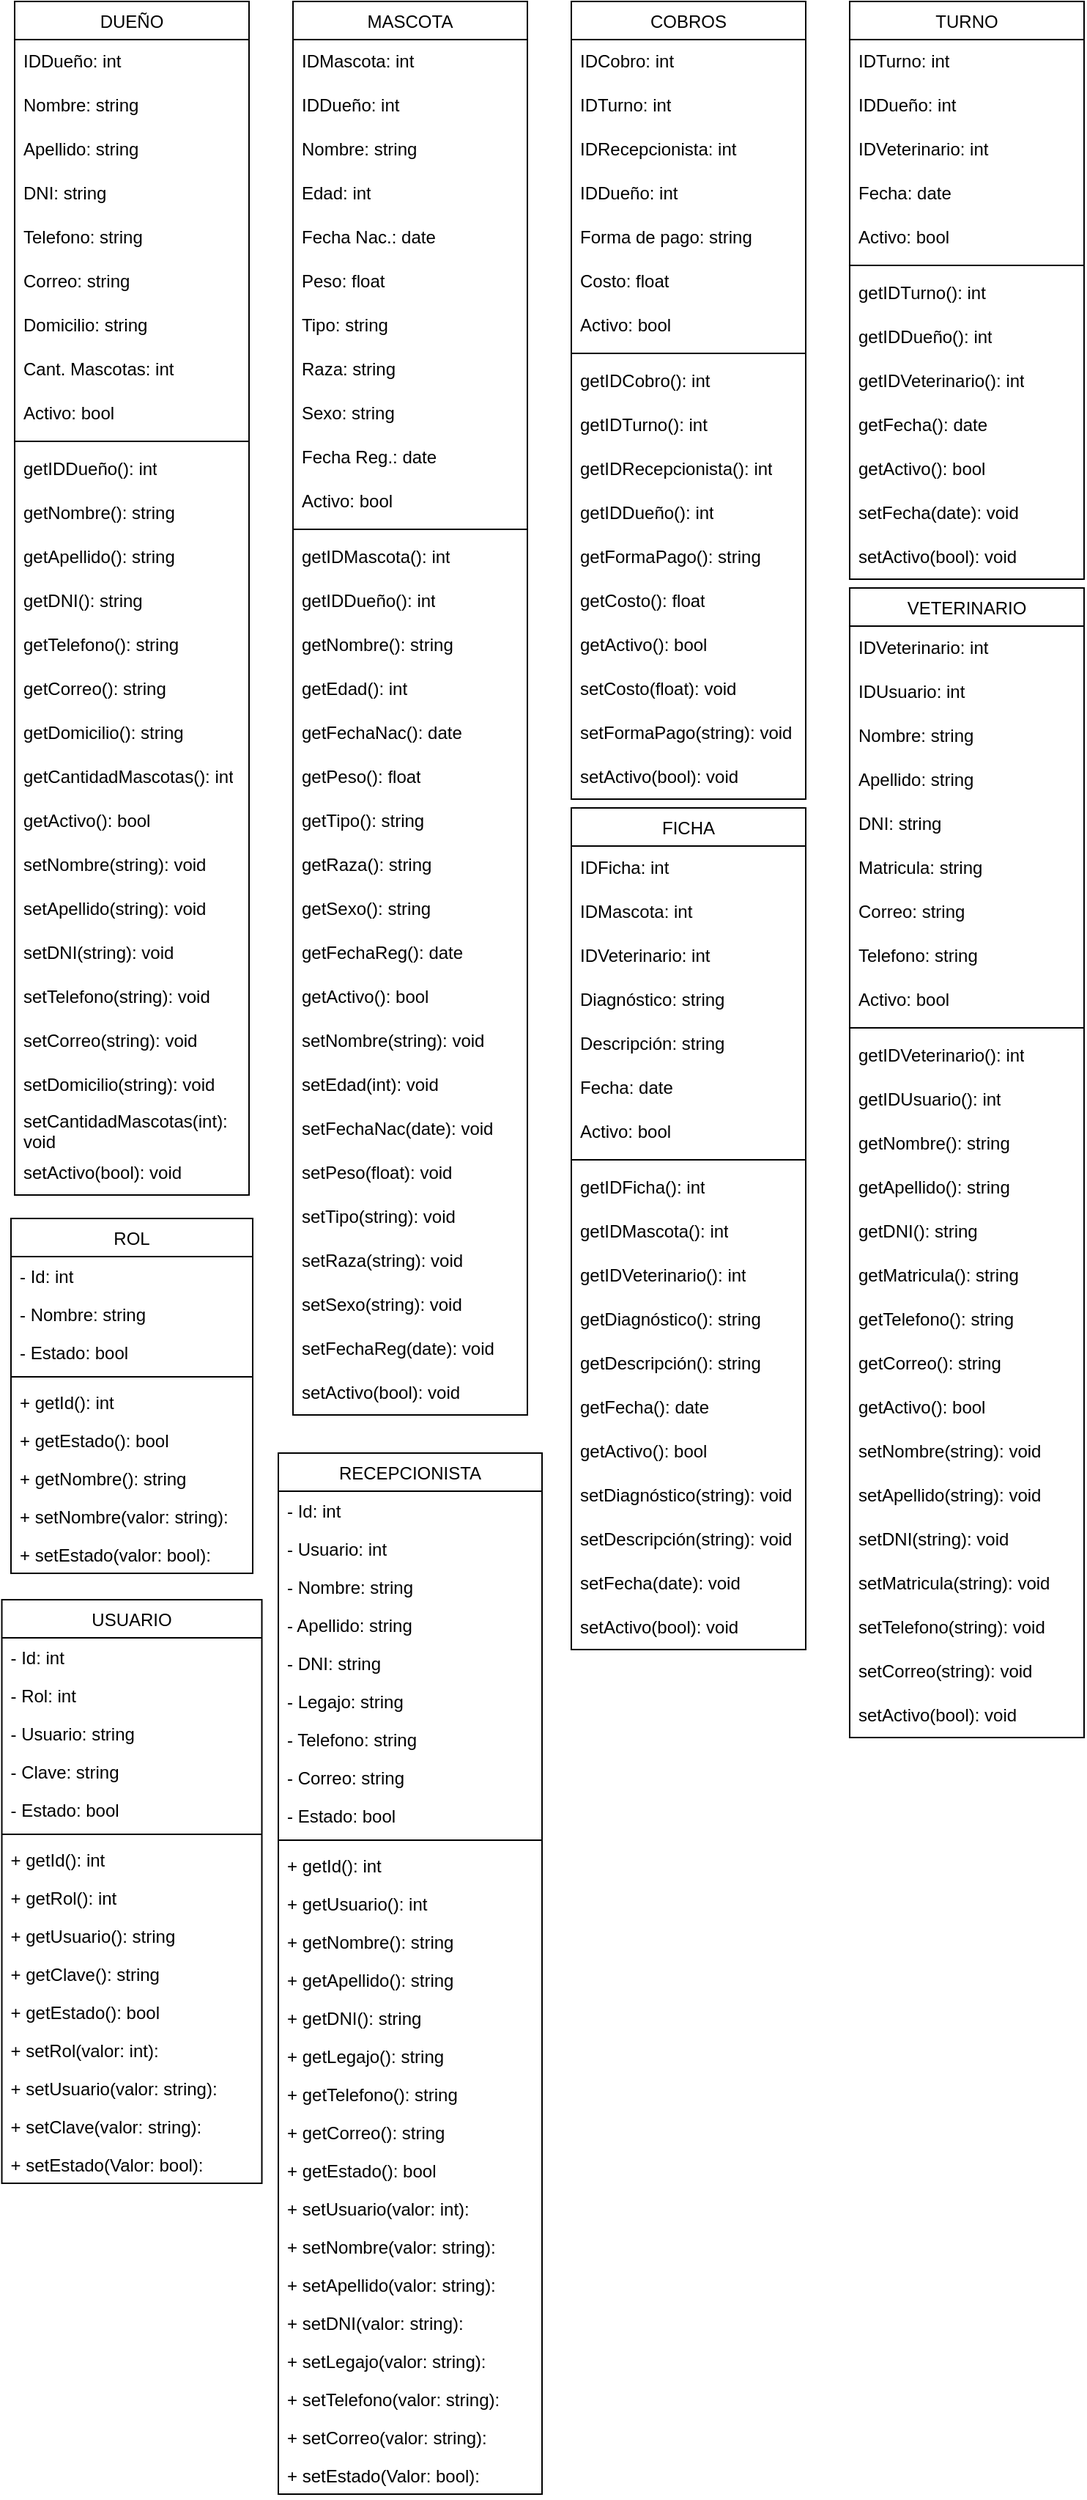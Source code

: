 <mxfile version="27.1.3">
  <diagram name="Página-1" id="tLl6B4qQV-eSTBWVYbQN">
    <mxGraphModel dx="1042" dy="623" grid="1" gridSize="10" guides="1" tooltips="1" connect="1" arrows="1" fold="1" page="1" pageScale="1" pageWidth="827" pageHeight="1169" math="0" shadow="0">
      <root>
        <mxCell id="0" />
        <mxCell id="1" parent="0" />
        <mxCell id="XkwFNtPcEioU6XWQZcMa-111" value="&lt;span style=&quot;font-weight: 400;&quot;&gt;DUEÑO&lt;/span&gt;" style="swimlane;fontStyle=1;align=center;verticalAlign=top;childLayout=stackLayout;horizontal=1;startSize=26;horizontalStack=0;resizeParent=1;resizeParentMax=0;resizeLast=0;collapsible=1;marginBottom=0;whiteSpace=wrap;html=1;" parent="1" vertex="1">
          <mxGeometry x="10" y="10" width="160" height="814" as="geometry" />
        </mxCell>
        <mxCell id="XkwFNtPcEioU6XWQZcMa-16" value="IDDueño: int" style="text;strokeColor=none;fillColor=none;align=left;verticalAlign=middle;spacingLeft=4;spacingRight=4;overflow=hidden;points=[[0,0.5],[1,0.5]];portConstraint=eastwest;rotatable=0;whiteSpace=wrap;html=1;" parent="XkwFNtPcEioU6XWQZcMa-111" vertex="1">
          <mxGeometry y="26" width="160" height="30" as="geometry" />
        </mxCell>
        <mxCell id="XkwFNtPcEioU6XWQZcMa-17" value="Nombre: string" style="text;strokeColor=none;fillColor=none;align=left;verticalAlign=middle;spacingLeft=4;spacingRight=4;overflow=hidden;points=[[0,0.5],[1,0.5]];portConstraint=eastwest;rotatable=0;whiteSpace=wrap;html=1;" parent="XkwFNtPcEioU6XWQZcMa-111" vertex="1">
          <mxGeometry y="56" width="160" height="30" as="geometry" />
        </mxCell>
        <mxCell id="XkwFNtPcEioU6XWQZcMa-18" value="Apellido: string" style="text;strokeColor=none;fillColor=none;align=left;verticalAlign=middle;spacingLeft=4;spacingRight=4;overflow=hidden;points=[[0,0.5],[1,0.5]];portConstraint=eastwest;rotatable=0;whiteSpace=wrap;html=1;" parent="XkwFNtPcEioU6XWQZcMa-111" vertex="1">
          <mxGeometry y="86" width="160" height="30" as="geometry" />
        </mxCell>
        <mxCell id="XkwFNtPcEioU6XWQZcMa-19" value="DNI: string" style="text;strokeColor=none;fillColor=none;align=left;verticalAlign=middle;spacingLeft=4;spacingRight=4;overflow=hidden;points=[[0,0.5],[1,0.5]];portConstraint=eastwest;rotatable=0;whiteSpace=wrap;html=1;" parent="XkwFNtPcEioU6XWQZcMa-111" vertex="1">
          <mxGeometry y="116" width="160" height="30" as="geometry" />
        </mxCell>
        <mxCell id="XkwFNtPcEioU6XWQZcMa-20" value="Telefono: string" style="text;strokeColor=none;fillColor=none;align=left;verticalAlign=middle;spacingLeft=4;spacingRight=4;overflow=hidden;points=[[0,0.5],[1,0.5]];portConstraint=eastwest;rotatable=0;whiteSpace=wrap;html=1;" parent="XkwFNtPcEioU6XWQZcMa-111" vertex="1">
          <mxGeometry y="146" width="160" height="30" as="geometry" />
        </mxCell>
        <mxCell id="XkwFNtPcEioU6XWQZcMa-30" value="Correo: string" style="text;strokeColor=none;fillColor=none;align=left;verticalAlign=middle;spacingLeft=4;spacingRight=4;overflow=hidden;points=[[0,0.5],[1,0.5]];portConstraint=eastwest;rotatable=0;whiteSpace=wrap;html=1;" parent="XkwFNtPcEioU6XWQZcMa-111" vertex="1">
          <mxGeometry y="176" width="160" height="30" as="geometry" />
        </mxCell>
        <mxCell id="XkwFNtPcEioU6XWQZcMa-29" value="Domicilio: string" style="text;strokeColor=none;fillColor=none;align=left;verticalAlign=middle;spacingLeft=4;spacingRight=4;overflow=hidden;points=[[0,0.5],[1,0.5]];portConstraint=eastwest;rotatable=0;whiteSpace=wrap;html=1;" parent="XkwFNtPcEioU6XWQZcMa-111" vertex="1">
          <mxGeometry y="206" width="160" height="30" as="geometry" />
        </mxCell>
        <mxCell id="XkwFNtPcEioU6XWQZcMa-28" value="Cant. Mascotas: int" style="text;strokeColor=none;fillColor=none;align=left;verticalAlign=middle;spacingLeft=4;spacingRight=4;overflow=hidden;points=[[0,0.5],[1,0.5]];portConstraint=eastwest;rotatable=0;whiteSpace=wrap;html=1;" parent="XkwFNtPcEioU6XWQZcMa-111" vertex="1">
          <mxGeometry y="236" width="160" height="30" as="geometry" />
        </mxCell>
        <mxCell id="XkwFNtPcEioU6XWQZcMa-31" value="Activo: bool" style="text;strokeColor=none;fillColor=none;align=left;verticalAlign=middle;spacingLeft=4;spacingRight=4;overflow=hidden;points=[[0,0.5],[1,0.5]];portConstraint=eastwest;rotatable=0;whiteSpace=wrap;html=1;strokeWidth=1;" parent="XkwFNtPcEioU6XWQZcMa-111" vertex="1">
          <mxGeometry y="266" width="160" height="30" as="geometry" />
        </mxCell>
        <mxCell id="XkwFNtPcEioU6XWQZcMa-113" value="" style="line;strokeWidth=1;fillColor=none;align=left;verticalAlign=middle;spacingTop=-1;spacingLeft=3;spacingRight=3;rotatable=0;labelPosition=right;points=[];portConstraint=eastwest;strokeColor=inherit;" parent="XkwFNtPcEioU6XWQZcMa-111" vertex="1">
          <mxGeometry y="296" width="160" height="8" as="geometry" />
        </mxCell>
        <mxCell id="XkwFNtPcEioU6XWQZcMa-123" value="getIDDueño(): int" style="text;strokeColor=none;fillColor=none;align=left;verticalAlign=middle;spacingLeft=4;spacingRight=4;overflow=hidden;points=[[0,0.5],[1,0.5]];portConstraint=eastwest;rotatable=0;whiteSpace=wrap;html=1;" parent="XkwFNtPcEioU6XWQZcMa-111" vertex="1">
          <mxGeometry y="304" width="160" height="30" as="geometry" />
        </mxCell>
        <mxCell id="XkwFNtPcEioU6XWQZcMa-124" value="getNombre(): string" style="text;strokeColor=none;fillColor=none;align=left;verticalAlign=middle;spacingLeft=4;spacingRight=4;overflow=hidden;points=[[0,0.5],[1,0.5]];portConstraint=eastwest;rotatable=0;whiteSpace=wrap;html=1;" parent="XkwFNtPcEioU6XWQZcMa-111" vertex="1">
          <mxGeometry y="334" width="160" height="30" as="geometry" />
        </mxCell>
        <mxCell id="XkwFNtPcEioU6XWQZcMa-125" value="getApellido(): string" style="text;strokeColor=none;fillColor=none;align=left;verticalAlign=middle;spacingLeft=4;spacingRight=4;overflow=hidden;points=[[0,0.5],[1,0.5]];portConstraint=eastwest;rotatable=0;whiteSpace=wrap;html=1;" parent="XkwFNtPcEioU6XWQZcMa-111" vertex="1">
          <mxGeometry y="364" width="160" height="30" as="geometry" />
        </mxCell>
        <mxCell id="XkwFNtPcEioU6XWQZcMa-126" value="getDNI(): string" style="text;strokeColor=none;fillColor=none;align=left;verticalAlign=middle;spacingLeft=4;spacingRight=4;overflow=hidden;points=[[0,0.5],[1,0.5]];portConstraint=eastwest;rotatable=0;whiteSpace=wrap;html=1;" parent="XkwFNtPcEioU6XWQZcMa-111" vertex="1">
          <mxGeometry y="394" width="160" height="30" as="geometry" />
        </mxCell>
        <mxCell id="XkwFNtPcEioU6XWQZcMa-127" value="getTelefono(): string" style="text;strokeColor=none;fillColor=none;align=left;verticalAlign=middle;spacingLeft=4;spacingRight=4;overflow=hidden;points=[[0,0.5],[1,0.5]];portConstraint=eastwest;rotatable=0;whiteSpace=wrap;html=1;" parent="XkwFNtPcEioU6XWQZcMa-111" vertex="1">
          <mxGeometry y="424" width="160" height="30" as="geometry" />
        </mxCell>
        <mxCell id="XkwFNtPcEioU6XWQZcMa-128" value="getCorreo(): string" style="text;strokeColor=none;fillColor=none;align=left;verticalAlign=middle;spacingLeft=4;spacingRight=4;overflow=hidden;points=[[0,0.5],[1,0.5]];portConstraint=eastwest;rotatable=0;whiteSpace=wrap;html=1;" parent="XkwFNtPcEioU6XWQZcMa-111" vertex="1">
          <mxGeometry y="454" width="160" height="30" as="geometry" />
        </mxCell>
        <mxCell id="XkwFNtPcEioU6XWQZcMa-129" value="getDomicilio(): string" style="text;strokeColor=none;fillColor=none;align=left;verticalAlign=middle;spacingLeft=4;spacingRight=4;overflow=hidden;points=[[0,0.5],[1,0.5]];portConstraint=eastwest;rotatable=0;whiteSpace=wrap;html=1;" parent="XkwFNtPcEioU6XWQZcMa-111" vertex="1">
          <mxGeometry y="484" width="160" height="30" as="geometry" />
        </mxCell>
        <mxCell id="XkwFNtPcEioU6XWQZcMa-130" value="getCantidadMascotas(): int" style="text;strokeColor=none;fillColor=none;align=left;verticalAlign=middle;spacingLeft=4;spacingRight=4;overflow=hidden;points=[[0,0.5],[1,0.5]];portConstraint=eastwest;rotatable=0;whiteSpace=wrap;html=1;" parent="XkwFNtPcEioU6XWQZcMa-111" vertex="1">
          <mxGeometry y="514" width="160" height="30" as="geometry" />
        </mxCell>
        <mxCell id="XkwFNtPcEioU6XWQZcMa-131" value="getActivo(): bool" style="text;strokeColor=none;fillColor=none;align=left;verticalAlign=middle;spacingLeft=4;spacingRight=4;overflow=hidden;points=[[0,0.5],[1,0.5]];portConstraint=eastwest;rotatable=0;whiteSpace=wrap;html=1;" parent="XkwFNtPcEioU6XWQZcMa-111" vertex="1">
          <mxGeometry y="544" width="160" height="30" as="geometry" />
        </mxCell>
        <mxCell id="XkwFNtPcEioU6XWQZcMa-132" value="setNombre(string): void" style="text;strokeColor=none;fillColor=none;align=left;verticalAlign=middle;spacingLeft=4;spacingRight=4;overflow=hidden;points=[[0,0.5],[1,0.5]];portConstraint=eastwest;rotatable=0;whiteSpace=wrap;html=1;" parent="XkwFNtPcEioU6XWQZcMa-111" vertex="1">
          <mxGeometry y="574" width="160" height="30" as="geometry" />
        </mxCell>
        <mxCell id="XkwFNtPcEioU6XWQZcMa-133" value="setApellido(string): void" style="text;strokeColor=none;fillColor=none;align=left;verticalAlign=middle;spacingLeft=4;spacingRight=4;overflow=hidden;points=[[0,0.5],[1,0.5]];portConstraint=eastwest;rotatable=0;whiteSpace=wrap;html=1;" parent="XkwFNtPcEioU6XWQZcMa-111" vertex="1">
          <mxGeometry y="604" width="160" height="30" as="geometry" />
        </mxCell>
        <mxCell id="XkwFNtPcEioU6XWQZcMa-134" value="setDNI(string): void" style="text;strokeColor=none;fillColor=none;align=left;verticalAlign=middle;spacingLeft=4;spacingRight=4;overflow=hidden;points=[[0,0.5],[1,0.5]];portConstraint=eastwest;rotatable=0;whiteSpace=wrap;html=1;" parent="XkwFNtPcEioU6XWQZcMa-111" vertex="1">
          <mxGeometry y="634" width="160" height="30" as="geometry" />
        </mxCell>
        <mxCell id="XkwFNtPcEioU6XWQZcMa-135" value="setTelefono(string): void" style="text;strokeColor=none;fillColor=none;align=left;verticalAlign=middle;spacingLeft=4;spacingRight=4;overflow=hidden;points=[[0,0.5],[1,0.5]];portConstraint=eastwest;rotatable=0;whiteSpace=wrap;html=1;" parent="XkwFNtPcEioU6XWQZcMa-111" vertex="1">
          <mxGeometry y="664" width="160" height="30" as="geometry" />
        </mxCell>
        <mxCell id="XkwFNtPcEioU6XWQZcMa-136" value="setCorreo(string): void" style="text;strokeColor=none;fillColor=none;align=left;verticalAlign=middle;spacingLeft=4;spacingRight=4;overflow=hidden;points=[[0,0.5],[1,0.5]];portConstraint=eastwest;rotatable=0;whiteSpace=wrap;html=1;" parent="XkwFNtPcEioU6XWQZcMa-111" vertex="1">
          <mxGeometry y="694" width="160" height="30" as="geometry" />
        </mxCell>
        <mxCell id="XkwFNtPcEioU6XWQZcMa-137" value="setDomicilio(string): void" style="text;strokeColor=none;fillColor=none;align=left;verticalAlign=middle;spacingLeft=4;spacingRight=4;overflow=hidden;points=[[0,0.5],[1,0.5]];portConstraint=eastwest;rotatable=0;whiteSpace=wrap;html=1;" parent="XkwFNtPcEioU6XWQZcMa-111" vertex="1">
          <mxGeometry y="724" width="160" height="30" as="geometry" />
        </mxCell>
        <mxCell id="XkwFNtPcEioU6XWQZcMa-138" value="setCantidadMascotas(int): void" style="text;strokeColor=none;fillColor=none;align=left;verticalAlign=middle;spacingLeft=4;spacingRight=4;overflow=hidden;points=[[0,0.5],[1,0.5]];portConstraint=eastwest;rotatable=0;whiteSpace=wrap;html=1;" parent="XkwFNtPcEioU6XWQZcMa-111" vertex="1">
          <mxGeometry y="754" width="160" height="30" as="geometry" />
        </mxCell>
        <mxCell id="XkwFNtPcEioU6XWQZcMa-139" value="setActivo(bool): void" style="text;strokeColor=none;fillColor=none;align=left;verticalAlign=middle;spacingLeft=4;spacingRight=4;overflow=hidden;points=[[0,0.5],[1,0.5]];portConstraint=eastwest;rotatable=0;whiteSpace=wrap;html=1;" parent="XkwFNtPcEioU6XWQZcMa-111" vertex="1">
          <mxGeometry y="784" width="160" height="30" as="geometry" />
        </mxCell>
        <mxCell id="XkwFNtPcEioU6XWQZcMa-140" value="&lt;span style=&quot;font-weight: 400;&quot;&gt;MASCOTA&lt;/span&gt;" style="swimlane;fontStyle=1;align=center;verticalAlign=top;childLayout=stackLayout;horizontal=1;startSize=26;horizontalStack=0;resizeParent=1;resizeParentMax=0;resizeLast=0;collapsible=1;marginBottom=0;whiteSpace=wrap;html=1;" parent="1" vertex="1">
          <mxGeometry x="200" y="10" width="160" height="964" as="geometry" />
        </mxCell>
        <mxCell id="XkwFNtPcEioU6XWQZcMa-179" value="IDMascota: int" style="text;strokeColor=none;fillColor=none;align=left;verticalAlign=middle;spacingLeft=4;spacingRight=4;overflow=hidden;points=[[0,0.5],[1,0.5]];portConstraint=eastwest;rotatable=0;whiteSpace=wrap;html=1;" parent="XkwFNtPcEioU6XWQZcMa-140" vertex="1">
          <mxGeometry y="26" width="160" height="30" as="geometry" />
        </mxCell>
        <mxCell id="XkwFNtPcEioU6XWQZcMa-180" value="IDDueño: int" style="text;strokeColor=none;fillColor=none;align=left;verticalAlign=middle;spacingLeft=4;spacingRight=4;overflow=hidden;points=[[0,0.5],[1,0.5]];portConstraint=eastwest;rotatable=0;whiteSpace=wrap;html=1;" parent="XkwFNtPcEioU6XWQZcMa-140" vertex="1">
          <mxGeometry y="56" width="160" height="30" as="geometry" />
        </mxCell>
        <mxCell id="XkwFNtPcEioU6XWQZcMa-181" value="Nombre: string" style="text;strokeColor=none;fillColor=none;align=left;verticalAlign=middle;spacingLeft=4;spacingRight=4;overflow=hidden;points=[[0,0.5],[1,0.5]];portConstraint=eastwest;rotatable=0;whiteSpace=wrap;html=1;" parent="XkwFNtPcEioU6XWQZcMa-140" vertex="1">
          <mxGeometry y="86" width="160" height="30" as="geometry" />
        </mxCell>
        <mxCell id="XkwFNtPcEioU6XWQZcMa-182" value="Edad: int" style="text;strokeColor=none;fillColor=none;align=left;verticalAlign=middle;spacingLeft=4;spacingRight=4;overflow=hidden;points=[[0,0.5],[1,0.5]];portConstraint=eastwest;rotatable=0;whiteSpace=wrap;html=1;" parent="XkwFNtPcEioU6XWQZcMa-140" vertex="1">
          <mxGeometry y="116" width="160" height="30" as="geometry" />
        </mxCell>
        <mxCell id="XkwFNtPcEioU6XWQZcMa-183" value="Fecha Nac.: date" style="text;strokeColor=none;fillColor=none;align=left;verticalAlign=middle;spacingLeft=4;spacingRight=4;overflow=hidden;points=[[0,0.5],[1,0.5]];portConstraint=eastwest;rotatable=0;whiteSpace=wrap;html=1;" parent="XkwFNtPcEioU6XWQZcMa-140" vertex="1">
          <mxGeometry y="146" width="160" height="30" as="geometry" />
        </mxCell>
        <mxCell id="XkwFNtPcEioU6XWQZcMa-184" value="Peso: float" style="text;strokeColor=none;fillColor=none;align=left;verticalAlign=middle;spacingLeft=4;spacingRight=4;overflow=hidden;points=[[0,0.5],[1,0.5]];portConstraint=eastwest;rotatable=0;whiteSpace=wrap;html=1;" parent="XkwFNtPcEioU6XWQZcMa-140" vertex="1">
          <mxGeometry y="176" width="160" height="30" as="geometry" />
        </mxCell>
        <mxCell id="XkwFNtPcEioU6XWQZcMa-185" value="Tipo: string" style="text;strokeColor=none;fillColor=none;align=left;verticalAlign=middle;spacingLeft=4;spacingRight=4;overflow=hidden;points=[[0,0.5],[1,0.5]];portConstraint=eastwest;rotatable=0;whiteSpace=wrap;html=1;" parent="XkwFNtPcEioU6XWQZcMa-140" vertex="1">
          <mxGeometry y="206" width="160" height="30" as="geometry" />
        </mxCell>
        <mxCell id="XkwFNtPcEioU6XWQZcMa-186" value="Raza: string" style="text;strokeColor=none;fillColor=none;align=left;verticalAlign=middle;spacingLeft=4;spacingRight=4;overflow=hidden;points=[[0,0.5],[1,0.5]];portConstraint=eastwest;rotatable=0;whiteSpace=wrap;html=1;" parent="XkwFNtPcEioU6XWQZcMa-140" vertex="1">
          <mxGeometry y="236" width="160" height="30" as="geometry" />
        </mxCell>
        <mxCell id="XkwFNtPcEioU6XWQZcMa-187" value="Sexo: string" style="text;strokeColor=none;fillColor=none;align=left;verticalAlign=middle;spacingLeft=4;spacingRight=4;overflow=hidden;points=[[0,0.5],[1,0.5]];portConstraint=eastwest;rotatable=0;whiteSpace=wrap;html=1;" parent="XkwFNtPcEioU6XWQZcMa-140" vertex="1">
          <mxGeometry y="266" width="160" height="30" as="geometry" />
        </mxCell>
        <mxCell id="XkwFNtPcEioU6XWQZcMa-188" value="Fecha Reg.: date" style="text;strokeColor=none;fillColor=none;align=left;verticalAlign=middle;spacingLeft=4;spacingRight=4;overflow=hidden;points=[[0,0.5],[1,0.5]];portConstraint=eastwest;rotatable=0;whiteSpace=wrap;html=1;" parent="XkwFNtPcEioU6XWQZcMa-140" vertex="1">
          <mxGeometry y="296" width="160" height="30" as="geometry" />
        </mxCell>
        <mxCell id="XkwFNtPcEioU6XWQZcMa-189" value="Activo: bool" style="text;strokeColor=none;fillColor=none;align=left;verticalAlign=middle;spacingLeft=4;spacingRight=4;overflow=hidden;points=[[0,0.5],[1,0.5]];portConstraint=eastwest;rotatable=0;whiteSpace=wrap;html=1;" parent="XkwFNtPcEioU6XWQZcMa-140" vertex="1">
          <mxGeometry y="326" width="160" height="30" as="geometry" />
        </mxCell>
        <mxCell id="XkwFNtPcEioU6XWQZcMa-150" value="" style="line;strokeWidth=1;fillColor=none;align=left;verticalAlign=middle;spacingTop=-1;spacingLeft=3;spacingRight=3;rotatable=0;labelPosition=right;points=[];portConstraint=eastwest;strokeColor=inherit;" parent="XkwFNtPcEioU6XWQZcMa-140" vertex="1">
          <mxGeometry y="356" width="160" height="8" as="geometry" />
        </mxCell>
        <mxCell id="XkwFNtPcEioU6XWQZcMa-190" value="getIDMascota(): int" style="text;strokeColor=none;fillColor=none;align=left;verticalAlign=middle;spacingLeft=4;spacingRight=4;overflow=hidden;points=[[0,0.5],[1,0.5]];portConstraint=eastwest;rotatable=0;whiteSpace=wrap;html=1;" parent="XkwFNtPcEioU6XWQZcMa-140" vertex="1">
          <mxGeometry y="364" width="160" height="30" as="geometry" />
        </mxCell>
        <mxCell id="XkwFNtPcEioU6XWQZcMa-191" value="getIDDueño(): int" style="text;strokeColor=none;fillColor=none;align=left;verticalAlign=middle;spacingLeft=4;spacingRight=4;overflow=hidden;points=[[0,0.5],[1,0.5]];portConstraint=eastwest;rotatable=0;whiteSpace=wrap;html=1;" parent="XkwFNtPcEioU6XWQZcMa-140" vertex="1">
          <mxGeometry y="394" width="160" height="30" as="geometry" />
        </mxCell>
        <mxCell id="XkwFNtPcEioU6XWQZcMa-192" value="getNombre(): string" style="text;strokeColor=none;fillColor=none;align=left;verticalAlign=middle;spacingLeft=4;spacingRight=4;overflow=hidden;points=[[0,0.5],[1,0.5]];portConstraint=eastwest;rotatable=0;whiteSpace=wrap;html=1;" parent="XkwFNtPcEioU6XWQZcMa-140" vertex="1">
          <mxGeometry y="424" width="160" height="30" as="geometry" />
        </mxCell>
        <mxCell id="XkwFNtPcEioU6XWQZcMa-193" value="getEdad(): int" style="text;strokeColor=none;fillColor=none;align=left;verticalAlign=middle;spacingLeft=4;spacingRight=4;overflow=hidden;points=[[0,0.5],[1,0.5]];portConstraint=eastwest;rotatable=0;whiteSpace=wrap;html=1;" parent="XkwFNtPcEioU6XWQZcMa-140" vertex="1">
          <mxGeometry y="454" width="160" height="30" as="geometry" />
        </mxCell>
        <mxCell id="XkwFNtPcEioU6XWQZcMa-194" value="getFechaNac(): date" style="text;strokeColor=none;fillColor=none;align=left;verticalAlign=middle;spacingLeft=4;spacingRight=4;overflow=hidden;points=[[0,0.5],[1,0.5]];portConstraint=eastwest;rotatable=0;whiteSpace=wrap;html=1;" parent="XkwFNtPcEioU6XWQZcMa-140" vertex="1">
          <mxGeometry y="484" width="160" height="30" as="geometry" />
        </mxCell>
        <mxCell id="XkwFNtPcEioU6XWQZcMa-195" value="getPeso(): float" style="text;strokeColor=none;fillColor=none;align=left;verticalAlign=middle;spacingLeft=4;spacingRight=4;overflow=hidden;points=[[0,0.5],[1,0.5]];portConstraint=eastwest;rotatable=0;whiteSpace=wrap;html=1;" parent="XkwFNtPcEioU6XWQZcMa-140" vertex="1">
          <mxGeometry y="514" width="160" height="30" as="geometry" />
        </mxCell>
        <mxCell id="XkwFNtPcEioU6XWQZcMa-196" value="getTipo(): string" style="text;strokeColor=none;fillColor=none;align=left;verticalAlign=middle;spacingLeft=4;spacingRight=4;overflow=hidden;points=[[0,0.5],[1,0.5]];portConstraint=eastwest;rotatable=0;whiteSpace=wrap;html=1;" parent="XkwFNtPcEioU6XWQZcMa-140" vertex="1">
          <mxGeometry y="544" width="160" height="30" as="geometry" />
        </mxCell>
        <mxCell id="XkwFNtPcEioU6XWQZcMa-197" value="getRaza(): string" style="text;strokeColor=none;fillColor=none;align=left;verticalAlign=middle;spacingLeft=4;spacingRight=4;overflow=hidden;points=[[0,0.5],[1,0.5]];portConstraint=eastwest;rotatable=0;whiteSpace=wrap;html=1;" parent="XkwFNtPcEioU6XWQZcMa-140" vertex="1">
          <mxGeometry y="574" width="160" height="30" as="geometry" />
        </mxCell>
        <mxCell id="XkwFNtPcEioU6XWQZcMa-198" value="getSexo(): string" style="text;strokeColor=none;fillColor=none;align=left;verticalAlign=middle;spacingLeft=4;spacingRight=4;overflow=hidden;points=[[0,0.5],[1,0.5]];portConstraint=eastwest;rotatable=0;whiteSpace=wrap;html=1;" parent="XkwFNtPcEioU6XWQZcMa-140" vertex="1">
          <mxGeometry y="604" width="160" height="30" as="geometry" />
        </mxCell>
        <mxCell id="XkwFNtPcEioU6XWQZcMa-199" value="getFechaReg(): date" style="text;strokeColor=none;fillColor=none;align=left;verticalAlign=middle;spacingLeft=4;spacingRight=4;overflow=hidden;points=[[0,0.5],[1,0.5]];portConstraint=eastwest;rotatable=0;whiteSpace=wrap;html=1;" parent="XkwFNtPcEioU6XWQZcMa-140" vertex="1">
          <mxGeometry y="634" width="160" height="30" as="geometry" />
        </mxCell>
        <mxCell id="XkwFNtPcEioU6XWQZcMa-200" value="getActivo(): bool" style="text;strokeColor=none;fillColor=none;align=left;verticalAlign=middle;spacingLeft=4;spacingRight=4;overflow=hidden;points=[[0,0.5],[1,0.5]];portConstraint=eastwest;rotatable=0;whiteSpace=wrap;html=1;" parent="XkwFNtPcEioU6XWQZcMa-140" vertex="1">
          <mxGeometry y="664" width="160" height="30" as="geometry" />
        </mxCell>
        <mxCell id="XkwFNtPcEioU6XWQZcMa-201" value="setNombre(string): void" style="text;strokeColor=none;fillColor=none;align=left;verticalAlign=middle;spacingLeft=4;spacingRight=4;overflow=hidden;points=[[0,0.5],[1,0.5]];portConstraint=eastwest;rotatable=0;whiteSpace=wrap;html=1;" parent="XkwFNtPcEioU6XWQZcMa-140" vertex="1">
          <mxGeometry y="694" width="160" height="30" as="geometry" />
        </mxCell>
        <mxCell id="XkwFNtPcEioU6XWQZcMa-202" value="setEdad(int): void" style="text;strokeColor=none;fillColor=none;align=left;verticalAlign=middle;spacingLeft=4;spacingRight=4;overflow=hidden;points=[[0,0.5],[1,0.5]];portConstraint=eastwest;rotatable=0;whiteSpace=wrap;html=1;" parent="XkwFNtPcEioU6XWQZcMa-140" vertex="1">
          <mxGeometry y="724" width="160" height="30" as="geometry" />
        </mxCell>
        <mxCell id="XkwFNtPcEioU6XWQZcMa-203" value="setFechaNac(date): void" style="text;strokeColor=none;fillColor=none;align=left;verticalAlign=middle;spacingLeft=4;spacingRight=4;overflow=hidden;points=[[0,0.5],[1,0.5]];portConstraint=eastwest;rotatable=0;whiteSpace=wrap;html=1;" parent="XkwFNtPcEioU6XWQZcMa-140" vertex="1">
          <mxGeometry y="754" width="160" height="30" as="geometry" />
        </mxCell>
        <mxCell id="XkwFNtPcEioU6XWQZcMa-204" value="setPeso(float): void" style="text;strokeColor=none;fillColor=none;align=left;verticalAlign=middle;spacingLeft=4;spacingRight=4;overflow=hidden;points=[[0,0.5],[1,0.5]];portConstraint=eastwest;rotatable=0;whiteSpace=wrap;html=1;" parent="XkwFNtPcEioU6XWQZcMa-140" vertex="1">
          <mxGeometry y="784" width="160" height="30" as="geometry" />
        </mxCell>
        <mxCell id="XkwFNtPcEioU6XWQZcMa-205" value="setTipo(string): void" style="text;strokeColor=none;fillColor=none;align=left;verticalAlign=middle;spacingLeft=4;spacingRight=4;overflow=hidden;points=[[0,0.5],[1,0.5]];portConstraint=eastwest;rotatable=0;whiteSpace=wrap;html=1;" parent="XkwFNtPcEioU6XWQZcMa-140" vertex="1">
          <mxGeometry y="814" width="160" height="30" as="geometry" />
        </mxCell>
        <mxCell id="XkwFNtPcEioU6XWQZcMa-206" value="setRaza(string): void" style="text;strokeColor=none;fillColor=none;align=left;verticalAlign=middle;spacingLeft=4;spacingRight=4;overflow=hidden;points=[[0,0.5],[1,0.5]];portConstraint=eastwest;rotatable=0;whiteSpace=wrap;html=1;" parent="XkwFNtPcEioU6XWQZcMa-140" vertex="1">
          <mxGeometry y="844" width="160" height="30" as="geometry" />
        </mxCell>
        <mxCell id="XkwFNtPcEioU6XWQZcMa-207" value="setSexo(string): void" style="text;strokeColor=none;fillColor=none;align=left;verticalAlign=middle;spacingLeft=4;spacingRight=4;overflow=hidden;points=[[0,0.5],[1,0.5]];portConstraint=eastwest;rotatable=0;whiteSpace=wrap;html=1;" parent="XkwFNtPcEioU6XWQZcMa-140" vertex="1">
          <mxGeometry y="874" width="160" height="30" as="geometry" />
        </mxCell>
        <mxCell id="XkwFNtPcEioU6XWQZcMa-208" value="setFechaReg(date): void" style="text;strokeColor=none;fillColor=none;align=left;verticalAlign=middle;spacingLeft=4;spacingRight=4;overflow=hidden;points=[[0,0.5],[1,0.5]];portConstraint=eastwest;rotatable=0;whiteSpace=wrap;html=1;" parent="XkwFNtPcEioU6XWQZcMa-140" vertex="1">
          <mxGeometry y="904" width="160" height="30" as="geometry" />
        </mxCell>
        <mxCell id="XkwFNtPcEioU6XWQZcMa-167" value="setActivo(bool): void" style="text;strokeColor=none;fillColor=none;align=left;verticalAlign=middle;spacingLeft=4;spacingRight=4;overflow=hidden;points=[[0,0.5],[1,0.5]];portConstraint=eastwest;rotatable=0;whiteSpace=wrap;html=1;" parent="XkwFNtPcEioU6XWQZcMa-140" vertex="1">
          <mxGeometry y="934" width="160" height="30" as="geometry" />
        </mxCell>
        <mxCell id="XkwFNtPcEioU6XWQZcMa-210" value="&lt;span style=&quot;font-weight: 400;&quot;&gt;COBROS&lt;/span&gt;" style="swimlane;fontStyle=1;align=center;verticalAlign=top;childLayout=stackLayout;horizontal=1;startSize=26;horizontalStack=0;resizeParent=1;resizeParentMax=0;resizeLast=0;collapsible=1;marginBottom=0;whiteSpace=wrap;html=1;" parent="1" vertex="1">
          <mxGeometry x="390" y="10" width="160" height="544" as="geometry" />
        </mxCell>
        <mxCell id="XkwFNtPcEioU6XWQZcMa-243" value="IDCobro: int" style="text;strokeColor=none;fillColor=none;align=left;verticalAlign=middle;spacingLeft=4;spacingRight=4;overflow=hidden;points=[[0,0.5],[1,0.5]];portConstraint=eastwest;rotatable=0;whiteSpace=wrap;html=1;" parent="XkwFNtPcEioU6XWQZcMa-210" vertex="1">
          <mxGeometry y="26" width="160" height="30" as="geometry" />
        </mxCell>
        <mxCell id="XkwFNtPcEioU6XWQZcMa-244" value="IDTurno: int" style="text;strokeColor=none;fillColor=none;align=left;verticalAlign=middle;spacingLeft=4;spacingRight=4;overflow=hidden;points=[[0,0.5],[1,0.5]];portConstraint=eastwest;rotatable=0;whiteSpace=wrap;html=1;" parent="XkwFNtPcEioU6XWQZcMa-210" vertex="1">
          <mxGeometry y="56" width="160" height="30" as="geometry" />
        </mxCell>
        <mxCell id="XkwFNtPcEioU6XWQZcMa-245" value="IDRecepcionista: int" style="text;strokeColor=none;fillColor=none;align=left;verticalAlign=middle;spacingLeft=4;spacingRight=4;overflow=hidden;points=[[0,0.5],[1,0.5]];portConstraint=eastwest;rotatable=0;whiteSpace=wrap;html=1;" parent="XkwFNtPcEioU6XWQZcMa-210" vertex="1">
          <mxGeometry y="86" width="160" height="30" as="geometry" />
        </mxCell>
        <mxCell id="XkwFNtPcEioU6XWQZcMa-246" value="IDDueño: int" style="text;strokeColor=none;fillColor=none;align=left;verticalAlign=middle;spacingLeft=4;spacingRight=4;overflow=hidden;points=[[0,0.5],[1,0.5]];portConstraint=eastwest;rotatable=0;whiteSpace=wrap;html=1;" parent="XkwFNtPcEioU6XWQZcMa-210" vertex="1">
          <mxGeometry y="116" width="160" height="30" as="geometry" />
        </mxCell>
        <mxCell id="XkwFNtPcEioU6XWQZcMa-247" value="Forma de pago: string" style="text;strokeColor=none;fillColor=none;align=left;verticalAlign=middle;spacingLeft=4;spacingRight=4;overflow=hidden;points=[[0,0.5],[1,0.5]];portConstraint=eastwest;rotatable=0;whiteSpace=wrap;html=1;" parent="XkwFNtPcEioU6XWQZcMa-210" vertex="1">
          <mxGeometry y="146" width="160" height="30" as="geometry" />
        </mxCell>
        <mxCell id="XkwFNtPcEioU6XWQZcMa-248" value="Costo: float" style="text;strokeColor=none;fillColor=none;align=left;verticalAlign=middle;spacingLeft=4;spacingRight=4;overflow=hidden;points=[[0,0.5],[1,0.5]];portConstraint=eastwest;rotatable=0;whiteSpace=wrap;html=1;" parent="XkwFNtPcEioU6XWQZcMa-210" vertex="1">
          <mxGeometry y="176" width="160" height="30" as="geometry" />
        </mxCell>
        <mxCell id="XkwFNtPcEioU6XWQZcMa-249" value="Activo: bool" style="text;strokeColor=none;fillColor=none;align=left;verticalAlign=middle;spacingLeft=4;spacingRight=4;overflow=hidden;points=[[0,0.5],[1,0.5]];portConstraint=eastwest;rotatable=0;whiteSpace=wrap;html=1;" parent="XkwFNtPcEioU6XWQZcMa-210" vertex="1">
          <mxGeometry y="206" width="160" height="30" as="geometry" />
        </mxCell>
        <mxCell id="XkwFNtPcEioU6XWQZcMa-222" value="" style="line;strokeWidth=1;fillColor=none;align=left;verticalAlign=middle;spacingTop=-1;spacingLeft=3;spacingRight=3;rotatable=0;labelPosition=right;points=[];portConstraint=eastwest;strokeColor=inherit;" parent="XkwFNtPcEioU6XWQZcMa-210" vertex="1">
          <mxGeometry y="236" width="160" height="8" as="geometry" />
        </mxCell>
        <mxCell id="XkwFNtPcEioU6XWQZcMa-250" value="getIDCobro(): int" style="text;strokeColor=none;fillColor=none;align=left;verticalAlign=middle;spacingLeft=4;spacingRight=4;overflow=hidden;points=[[0,0.5],[1,0.5]];portConstraint=eastwest;rotatable=0;whiteSpace=wrap;html=1;" parent="XkwFNtPcEioU6XWQZcMa-210" vertex="1">
          <mxGeometry y="244" width="160" height="30" as="geometry" />
        </mxCell>
        <mxCell id="XkwFNtPcEioU6XWQZcMa-251" value="getIDTurno(): int" style="text;strokeColor=none;fillColor=none;align=left;verticalAlign=middle;spacingLeft=4;spacingRight=4;overflow=hidden;points=[[0,0.5],[1,0.5]];portConstraint=eastwest;rotatable=0;whiteSpace=wrap;html=1;" parent="XkwFNtPcEioU6XWQZcMa-210" vertex="1">
          <mxGeometry y="274" width="160" height="30" as="geometry" />
        </mxCell>
        <mxCell id="XkwFNtPcEioU6XWQZcMa-252" value="getIDRecepcionista(): int" style="text;strokeColor=none;fillColor=none;align=left;verticalAlign=middle;spacingLeft=4;spacingRight=4;overflow=hidden;points=[[0,0.5],[1,0.5]];portConstraint=eastwest;rotatable=0;whiteSpace=wrap;html=1;" parent="XkwFNtPcEioU6XWQZcMa-210" vertex="1">
          <mxGeometry y="304" width="160" height="30" as="geometry" />
        </mxCell>
        <mxCell id="XkwFNtPcEioU6XWQZcMa-253" value="getIDDueño(): int" style="text;strokeColor=none;fillColor=none;align=left;verticalAlign=middle;spacingLeft=4;spacingRight=4;overflow=hidden;points=[[0,0.5],[1,0.5]];portConstraint=eastwest;rotatable=0;whiteSpace=wrap;html=1;" parent="XkwFNtPcEioU6XWQZcMa-210" vertex="1">
          <mxGeometry y="334" width="160" height="30" as="geometry" />
        </mxCell>
        <mxCell id="XkwFNtPcEioU6XWQZcMa-254" value="getFormaPago(): string" style="text;strokeColor=none;fillColor=none;align=left;verticalAlign=middle;spacingLeft=4;spacingRight=4;overflow=hidden;points=[[0,0.5],[1,0.5]];portConstraint=eastwest;rotatable=0;whiteSpace=wrap;html=1;" parent="XkwFNtPcEioU6XWQZcMa-210" vertex="1">
          <mxGeometry y="364" width="160" height="30" as="geometry" />
        </mxCell>
        <mxCell id="XkwFNtPcEioU6XWQZcMa-255" value="getCosto(): float" style="text;strokeColor=none;fillColor=none;align=left;verticalAlign=middle;spacingLeft=4;spacingRight=4;overflow=hidden;points=[[0,0.5],[1,0.5]];portConstraint=eastwest;rotatable=0;whiteSpace=wrap;html=1;" parent="XkwFNtPcEioU6XWQZcMa-210" vertex="1">
          <mxGeometry y="394" width="160" height="30" as="geometry" />
        </mxCell>
        <mxCell id="XkwFNtPcEioU6XWQZcMa-256" value="getActivo(): bool" style="text;strokeColor=none;fillColor=none;align=left;verticalAlign=middle;spacingLeft=4;spacingRight=4;overflow=hidden;points=[[0,0.5],[1,0.5]];portConstraint=eastwest;rotatable=0;whiteSpace=wrap;html=1;" parent="XkwFNtPcEioU6XWQZcMa-210" vertex="1">
          <mxGeometry y="424" width="160" height="30" as="geometry" />
        </mxCell>
        <mxCell id="XkwFNtPcEioU6XWQZcMa-258" value="setCosto(float): void" style="text;strokeColor=none;fillColor=none;align=left;verticalAlign=middle;spacingLeft=4;spacingRight=4;overflow=hidden;points=[[0,0.5],[1,0.5]];portConstraint=eastwest;rotatable=0;whiteSpace=wrap;html=1;" parent="XkwFNtPcEioU6XWQZcMa-210" vertex="1">
          <mxGeometry y="454" width="160" height="30" as="geometry" />
        </mxCell>
        <mxCell id="XkwFNtPcEioU6XWQZcMa-257" value="setFormaPago(string): void" style="text;strokeColor=none;fillColor=none;align=left;verticalAlign=middle;spacingLeft=4;spacingRight=4;overflow=hidden;points=[[0,0.5],[1,0.5]];portConstraint=eastwest;rotatable=0;whiteSpace=wrap;html=1;" parent="XkwFNtPcEioU6XWQZcMa-210" vertex="1">
          <mxGeometry y="484" width="160" height="30" as="geometry" />
        </mxCell>
        <mxCell id="XkwFNtPcEioU6XWQZcMa-242" value="setActivo(bool): void" style="text;strokeColor=none;fillColor=none;align=left;verticalAlign=middle;spacingLeft=4;spacingRight=4;overflow=hidden;points=[[0,0.5],[1,0.5]];portConstraint=eastwest;rotatable=0;whiteSpace=wrap;html=1;" parent="XkwFNtPcEioU6XWQZcMa-210" vertex="1">
          <mxGeometry y="514" width="160" height="30" as="geometry" />
        </mxCell>
        <mxCell id="Ww3-9ZQ5lKDiJMVCjCgn-1" value="&lt;span style=&quot;font-weight: 400;&quot;&gt;TURNO&lt;/span&gt;" style="swimlane;fontStyle=1;align=center;verticalAlign=top;childLayout=stackLayout;horizontal=1;startSize=26;horizontalStack=0;resizeParent=1;resizeParentMax=0;resizeLast=0;collapsible=1;marginBottom=0;whiteSpace=wrap;html=1;" parent="1" vertex="1">
          <mxGeometry x="580" y="10" width="160" height="394" as="geometry" />
        </mxCell>
        <mxCell id="Ww3-9ZQ5lKDiJMVCjCgn-3" value="IDTurno: int" style="text;strokeColor=none;fillColor=none;align=left;verticalAlign=middle;spacingLeft=4;spacingRight=4;overflow=hidden;points=[[0,0.5],[1,0.5]];portConstraint=eastwest;rotatable=0;whiteSpace=wrap;html=1;" parent="Ww3-9ZQ5lKDiJMVCjCgn-1" vertex="1">
          <mxGeometry y="26" width="160" height="30" as="geometry" />
        </mxCell>
        <mxCell id="Ww3-9ZQ5lKDiJMVCjCgn-5" value="IDDueño: int" style="text;strokeColor=none;fillColor=none;align=left;verticalAlign=middle;spacingLeft=4;spacingRight=4;overflow=hidden;points=[[0,0.5],[1,0.5]];portConstraint=eastwest;rotatable=0;whiteSpace=wrap;html=1;" parent="Ww3-9ZQ5lKDiJMVCjCgn-1" vertex="1">
          <mxGeometry y="56" width="160" height="30" as="geometry" />
        </mxCell>
        <mxCell id="Ww3-9ZQ5lKDiJMVCjCgn-6" value="IDVeterinario: int" style="text;strokeColor=none;fillColor=none;align=left;verticalAlign=middle;spacingLeft=4;spacingRight=4;overflow=hidden;points=[[0,0.5],[1,0.5]];portConstraint=eastwest;rotatable=0;whiteSpace=wrap;html=1;" parent="Ww3-9ZQ5lKDiJMVCjCgn-1" vertex="1">
          <mxGeometry y="86" width="160" height="30" as="geometry" />
        </mxCell>
        <mxCell id="Ww3-9ZQ5lKDiJMVCjCgn-7" value="Fecha: date" style="text;strokeColor=none;fillColor=none;align=left;verticalAlign=middle;spacingLeft=4;spacingRight=4;overflow=hidden;points=[[0,0.5],[1,0.5]];portConstraint=eastwest;rotatable=0;whiteSpace=wrap;html=1;" parent="Ww3-9ZQ5lKDiJMVCjCgn-1" vertex="1">
          <mxGeometry y="116" width="160" height="30" as="geometry" />
        </mxCell>
        <mxCell id="Ww3-9ZQ5lKDiJMVCjCgn-8" value="Activo: bool" style="text;strokeColor=none;fillColor=none;align=left;verticalAlign=middle;spacingLeft=4;spacingRight=4;overflow=hidden;points=[[0,0.5],[1,0.5]];portConstraint=eastwest;rotatable=0;whiteSpace=wrap;html=1;" parent="Ww3-9ZQ5lKDiJMVCjCgn-1" vertex="1">
          <mxGeometry y="146" width="160" height="30" as="geometry" />
        </mxCell>
        <mxCell id="Ww3-9ZQ5lKDiJMVCjCgn-9" value="" style="line;strokeWidth=1;fillColor=none;align=left;verticalAlign=middle;spacingTop=-1;spacingLeft=3;spacingRight=3;rotatable=0;labelPosition=right;points=[];portConstraint=eastwest;strokeColor=inherit;" parent="Ww3-9ZQ5lKDiJMVCjCgn-1" vertex="1">
          <mxGeometry y="176" width="160" height="8" as="geometry" />
        </mxCell>
        <mxCell id="Ww3-9ZQ5lKDiJMVCjCgn-11" value="getIDTurno(): int" style="text;strokeColor=none;fillColor=none;align=left;verticalAlign=middle;spacingLeft=4;spacingRight=4;overflow=hidden;points=[[0,0.5],[1,0.5]];portConstraint=eastwest;rotatable=0;whiteSpace=wrap;html=1;" parent="Ww3-9ZQ5lKDiJMVCjCgn-1" vertex="1">
          <mxGeometry y="184" width="160" height="30" as="geometry" />
        </mxCell>
        <mxCell id="Ww3-9ZQ5lKDiJMVCjCgn-13" value="getIDDueño(): int" style="text;strokeColor=none;fillColor=none;align=left;verticalAlign=middle;spacingLeft=4;spacingRight=4;overflow=hidden;points=[[0,0.5],[1,0.5]];portConstraint=eastwest;rotatable=0;whiteSpace=wrap;html=1;" parent="Ww3-9ZQ5lKDiJMVCjCgn-1" vertex="1">
          <mxGeometry y="214" width="160" height="30" as="geometry" />
        </mxCell>
        <mxCell id="Ww3-9ZQ5lKDiJMVCjCgn-58" value="getIDVeterinario(): int" style="text;strokeColor=none;fillColor=none;align=left;verticalAlign=middle;spacingLeft=4;spacingRight=4;overflow=hidden;points=[[0,0.5],[1,0.5]];portConstraint=eastwest;rotatable=0;whiteSpace=wrap;html=1;" parent="Ww3-9ZQ5lKDiJMVCjCgn-1" vertex="1">
          <mxGeometry y="244" width="160" height="30" as="geometry" />
        </mxCell>
        <mxCell id="Ww3-9ZQ5lKDiJMVCjCgn-14" value="getFecha(): date" style="text;strokeColor=none;fillColor=none;align=left;verticalAlign=middle;spacingLeft=4;spacingRight=4;overflow=hidden;points=[[0,0.5],[1,0.5]];portConstraint=eastwest;rotatable=0;whiteSpace=wrap;html=1;" parent="Ww3-9ZQ5lKDiJMVCjCgn-1" vertex="1">
          <mxGeometry y="274" width="160" height="30" as="geometry" />
        </mxCell>
        <mxCell id="Ww3-9ZQ5lKDiJMVCjCgn-16" value="getActivo(): bool" style="text;strokeColor=none;fillColor=none;align=left;verticalAlign=middle;spacingLeft=4;spacingRight=4;overflow=hidden;points=[[0,0.5],[1,0.5]];portConstraint=eastwest;rotatable=0;whiteSpace=wrap;html=1;" parent="Ww3-9ZQ5lKDiJMVCjCgn-1" vertex="1">
          <mxGeometry y="304" width="160" height="30" as="geometry" />
        </mxCell>
        <mxCell id="Ww3-9ZQ5lKDiJMVCjCgn-17" value="setFecha(date): void" style="text;strokeColor=none;fillColor=none;align=left;verticalAlign=middle;spacingLeft=4;spacingRight=4;overflow=hidden;points=[[0,0.5],[1,0.5]];portConstraint=eastwest;rotatable=0;whiteSpace=wrap;html=1;" parent="Ww3-9ZQ5lKDiJMVCjCgn-1" vertex="1">
          <mxGeometry y="334" width="160" height="30" as="geometry" />
        </mxCell>
        <mxCell id="Ww3-9ZQ5lKDiJMVCjCgn-19" value="setActivo(bool): void" style="text;strokeColor=none;fillColor=none;align=left;verticalAlign=middle;spacingLeft=4;spacingRight=4;overflow=hidden;points=[[0,0.5],[1,0.5]];portConstraint=eastwest;rotatable=0;whiteSpace=wrap;html=1;" parent="Ww3-9ZQ5lKDiJMVCjCgn-1" vertex="1">
          <mxGeometry y="364" width="160" height="30" as="geometry" />
        </mxCell>
        <mxCell id="Ww3-9ZQ5lKDiJMVCjCgn-20" value="&lt;span style=&quot;font-weight: 400;&quot;&gt;FICHA&lt;/span&gt;" style="swimlane;fontStyle=1;align=center;verticalAlign=top;childLayout=stackLayout;horizontal=1;startSize=26;horizontalStack=0;resizeParent=1;resizeParentMax=0;resizeLast=0;collapsible=1;marginBottom=0;whiteSpace=wrap;html=1;" parent="1" vertex="1">
          <mxGeometry x="390" y="560" width="160" height="574" as="geometry" />
        </mxCell>
        <mxCell id="Ww3-9ZQ5lKDiJMVCjCgn-21" value="IDFicha: int" style="text;strokeColor=none;fillColor=none;align=left;verticalAlign=middle;spacingLeft=4;spacingRight=4;overflow=hidden;points=[[0,0.5],[1,0.5]];portConstraint=eastwest;rotatable=0;whiteSpace=wrap;html=1;" parent="Ww3-9ZQ5lKDiJMVCjCgn-20" vertex="1">
          <mxGeometry y="26" width="160" height="30" as="geometry" />
        </mxCell>
        <mxCell id="Ww3-9ZQ5lKDiJMVCjCgn-22" value="IDMascota: int" style="text;strokeColor=none;fillColor=none;align=left;verticalAlign=middle;spacingLeft=4;spacingRight=4;overflow=hidden;points=[[0,0.5],[1,0.5]];portConstraint=eastwest;rotatable=0;whiteSpace=wrap;html=1;" parent="Ww3-9ZQ5lKDiJMVCjCgn-20" vertex="1">
          <mxGeometry y="56" width="160" height="30" as="geometry" />
        </mxCell>
        <mxCell id="Ww3-9ZQ5lKDiJMVCjCgn-23" value="IDVeterinario: int" style="text;strokeColor=none;fillColor=none;align=left;verticalAlign=middle;spacingLeft=4;spacingRight=4;overflow=hidden;points=[[0,0.5],[1,0.5]];portConstraint=eastwest;rotatable=0;whiteSpace=wrap;html=1;" parent="Ww3-9ZQ5lKDiJMVCjCgn-20" vertex="1">
          <mxGeometry y="86" width="160" height="30" as="geometry" />
        </mxCell>
        <mxCell id="Ww3-9ZQ5lKDiJMVCjCgn-24" value="Diagnóstico: string" style="text;strokeColor=none;fillColor=none;align=left;verticalAlign=middle;spacingLeft=4;spacingRight=4;overflow=hidden;points=[[0,0.5],[1,0.5]];portConstraint=eastwest;rotatable=0;whiteSpace=wrap;html=1;" parent="Ww3-9ZQ5lKDiJMVCjCgn-20" vertex="1">
          <mxGeometry y="116" width="160" height="30" as="geometry" />
        </mxCell>
        <mxCell id="Ww3-9ZQ5lKDiJMVCjCgn-25" value="Descripción: string" style="text;strokeColor=none;fillColor=none;align=left;verticalAlign=middle;spacingLeft=4;spacingRight=4;overflow=hidden;points=[[0,0.5],[1,0.5]];portConstraint=eastwest;rotatable=0;whiteSpace=wrap;html=1;" parent="Ww3-9ZQ5lKDiJMVCjCgn-20" vertex="1">
          <mxGeometry y="146" width="160" height="30" as="geometry" />
        </mxCell>
        <mxCell id="Ww3-9ZQ5lKDiJMVCjCgn-26" value="Fecha: date" style="text;strokeColor=none;fillColor=none;align=left;verticalAlign=middle;spacingLeft=4;spacingRight=4;overflow=hidden;points=[[0,0.5],[1,0.5]];portConstraint=eastwest;rotatable=0;whiteSpace=wrap;html=1;" parent="Ww3-9ZQ5lKDiJMVCjCgn-20" vertex="1">
          <mxGeometry y="176" width="160" height="30" as="geometry" />
        </mxCell>
        <mxCell id="Ww3-9ZQ5lKDiJMVCjCgn-27" value="Activo: bool" style="text;strokeColor=none;fillColor=none;align=left;verticalAlign=middle;spacingLeft=4;spacingRight=4;overflow=hidden;points=[[0,0.5],[1,0.5]];portConstraint=eastwest;rotatable=0;whiteSpace=wrap;html=1;" parent="Ww3-9ZQ5lKDiJMVCjCgn-20" vertex="1">
          <mxGeometry y="206" width="160" height="30" as="geometry" />
        </mxCell>
        <mxCell id="Ww3-9ZQ5lKDiJMVCjCgn-28" value="" style="line;strokeWidth=1;fillColor=none;align=left;verticalAlign=middle;spacingTop=-1;spacingLeft=3;spacingRight=3;rotatable=0;labelPosition=right;points=[];portConstraint=eastwest;strokeColor=inherit;" parent="Ww3-9ZQ5lKDiJMVCjCgn-20" vertex="1">
          <mxGeometry y="236" width="160" height="8" as="geometry" />
        </mxCell>
        <mxCell id="Ww3-9ZQ5lKDiJMVCjCgn-29" value="getIDFicha(): int" style="text;strokeColor=none;fillColor=none;align=left;verticalAlign=middle;spacingLeft=4;spacingRight=4;overflow=hidden;points=[[0,0.5],[1,0.5]];portConstraint=eastwest;rotatable=0;whiteSpace=wrap;html=1;" parent="Ww3-9ZQ5lKDiJMVCjCgn-20" vertex="1">
          <mxGeometry y="244" width="160" height="30" as="geometry" />
        </mxCell>
        <mxCell id="Ww3-9ZQ5lKDiJMVCjCgn-30" value="getIDMascota(): int" style="text;strokeColor=none;fillColor=none;align=left;verticalAlign=middle;spacingLeft=4;spacingRight=4;overflow=hidden;points=[[0,0.5],[1,0.5]];portConstraint=eastwest;rotatable=0;whiteSpace=wrap;html=1;" parent="Ww3-9ZQ5lKDiJMVCjCgn-20" vertex="1">
          <mxGeometry y="274" width="160" height="30" as="geometry" />
        </mxCell>
        <mxCell id="Ww3-9ZQ5lKDiJMVCjCgn-31" value="getIDVeterinario(): int" style="text;strokeColor=none;fillColor=none;align=left;verticalAlign=middle;spacingLeft=4;spacingRight=4;overflow=hidden;points=[[0,0.5],[1,0.5]];portConstraint=eastwest;rotatable=0;whiteSpace=wrap;html=1;" parent="Ww3-9ZQ5lKDiJMVCjCgn-20" vertex="1">
          <mxGeometry y="304" width="160" height="30" as="geometry" />
        </mxCell>
        <mxCell id="Ww3-9ZQ5lKDiJMVCjCgn-32" value="getDiagnóstico(): string" style="text;strokeColor=none;fillColor=none;align=left;verticalAlign=middle;spacingLeft=4;spacingRight=4;overflow=hidden;points=[[0,0.5],[1,0.5]];portConstraint=eastwest;rotatable=0;whiteSpace=wrap;html=1;" parent="Ww3-9ZQ5lKDiJMVCjCgn-20" vertex="1">
          <mxGeometry y="334" width="160" height="30" as="geometry" />
        </mxCell>
        <mxCell id="Ww3-9ZQ5lKDiJMVCjCgn-33" value="getDescripción(): string" style="text;strokeColor=none;fillColor=none;align=left;verticalAlign=middle;spacingLeft=4;spacingRight=4;overflow=hidden;points=[[0,0.5],[1,0.5]];portConstraint=eastwest;rotatable=0;whiteSpace=wrap;html=1;" parent="Ww3-9ZQ5lKDiJMVCjCgn-20" vertex="1">
          <mxGeometry y="364" width="160" height="30" as="geometry" />
        </mxCell>
        <mxCell id="Ww3-9ZQ5lKDiJMVCjCgn-34" value="getFecha(): date" style="text;strokeColor=none;fillColor=none;align=left;verticalAlign=middle;spacingLeft=4;spacingRight=4;overflow=hidden;points=[[0,0.5],[1,0.5]];portConstraint=eastwest;rotatable=0;whiteSpace=wrap;html=1;" parent="Ww3-9ZQ5lKDiJMVCjCgn-20" vertex="1">
          <mxGeometry y="394" width="160" height="30" as="geometry" />
        </mxCell>
        <mxCell id="Ww3-9ZQ5lKDiJMVCjCgn-35" value="getActivo&lt;span style=&quot;background-color: initial;&quot;&gt;(): bool&lt;/span&gt;" style="text;strokeColor=none;fillColor=none;align=left;verticalAlign=middle;spacingLeft=4;spacingRight=4;overflow=hidden;points=[[0,0.5],[1,0.5]];portConstraint=eastwest;rotatable=0;whiteSpace=wrap;html=1;" parent="Ww3-9ZQ5lKDiJMVCjCgn-20" vertex="1">
          <mxGeometry y="424" width="160" height="30" as="geometry" />
        </mxCell>
        <mxCell id="Ww3-9ZQ5lKDiJMVCjCgn-83" value="setDiagnóstico(string): void" style="text;strokeColor=none;fillColor=none;align=left;verticalAlign=middle;spacingLeft=4;spacingRight=4;overflow=hidden;points=[[0,0.5],[1,0.5]];portConstraint=eastwest;rotatable=0;whiteSpace=wrap;html=1;" parent="Ww3-9ZQ5lKDiJMVCjCgn-20" vertex="1">
          <mxGeometry y="454" width="160" height="30" as="geometry" />
        </mxCell>
        <mxCell id="Ww3-9ZQ5lKDiJMVCjCgn-84" value="setDescripción(string): void" style="text;strokeColor=none;fillColor=none;align=left;verticalAlign=middle;spacingLeft=4;spacingRight=4;overflow=hidden;points=[[0,0.5],[1,0.5]];portConstraint=eastwest;rotatable=0;whiteSpace=wrap;html=1;" parent="Ww3-9ZQ5lKDiJMVCjCgn-20" vertex="1">
          <mxGeometry y="484" width="160" height="30" as="geometry" />
        </mxCell>
        <mxCell id="Ww3-9ZQ5lKDiJMVCjCgn-85" value="setFecha(date): void" style="text;strokeColor=none;fillColor=none;align=left;verticalAlign=middle;spacingLeft=4;spacingRight=4;overflow=hidden;points=[[0,0.5],[1,0.5]];portConstraint=eastwest;rotatable=0;whiteSpace=wrap;html=1;" parent="Ww3-9ZQ5lKDiJMVCjCgn-20" vertex="1">
          <mxGeometry y="514" width="160" height="30" as="geometry" />
        </mxCell>
        <mxCell id="Ww3-9ZQ5lKDiJMVCjCgn-86" value="setActivo(bool): void" style="text;strokeColor=none;fillColor=none;align=left;verticalAlign=middle;spacingLeft=4;spacingRight=4;overflow=hidden;points=[[0,0.5],[1,0.5]];portConstraint=eastwest;rotatable=0;whiteSpace=wrap;html=1;" parent="Ww3-9ZQ5lKDiJMVCjCgn-20" vertex="1">
          <mxGeometry y="544" width="160" height="30" as="geometry" />
        </mxCell>
        <mxCell id="Ww3-9ZQ5lKDiJMVCjCgn-39" value="&lt;span style=&quot;font-weight: 400;&quot;&gt;VETERINARIO&lt;/span&gt;" style="swimlane;fontStyle=1;align=center;verticalAlign=top;childLayout=stackLayout;horizontal=1;startSize=26;horizontalStack=0;resizeParent=1;resizeParentMax=0;resizeLast=0;collapsible=1;marginBottom=0;whiteSpace=wrap;html=1;" parent="1" vertex="1">
          <mxGeometry x="580" y="410" width="160" height="784" as="geometry" />
        </mxCell>
        <mxCell id="Ww3-9ZQ5lKDiJMVCjCgn-40" value="IDVeterinario: int" style="text;strokeColor=none;fillColor=none;align=left;verticalAlign=middle;spacingLeft=4;spacingRight=4;overflow=hidden;points=[[0,0.5],[1,0.5]];portConstraint=eastwest;rotatable=0;whiteSpace=wrap;html=1;" parent="Ww3-9ZQ5lKDiJMVCjCgn-39" vertex="1">
          <mxGeometry y="26" width="160" height="30" as="geometry" />
        </mxCell>
        <mxCell id="Ww3-9ZQ5lKDiJMVCjCgn-43" value="IDUsuario: int" style="text;strokeColor=none;fillColor=none;align=left;verticalAlign=middle;spacingLeft=4;spacingRight=4;overflow=hidden;points=[[0,0.5],[1,0.5]];portConstraint=eastwest;rotatable=0;whiteSpace=wrap;html=1;" parent="Ww3-9ZQ5lKDiJMVCjCgn-39" vertex="1">
          <mxGeometry y="56" width="160" height="30" as="geometry" />
        </mxCell>
        <mxCell id="Ww3-9ZQ5lKDiJMVCjCgn-59" value="Nombre: string" style="text;strokeColor=none;fillColor=none;align=left;verticalAlign=middle;spacingLeft=4;spacingRight=4;overflow=hidden;points=[[0,0.5],[1,0.5]];portConstraint=eastwest;rotatable=0;whiteSpace=wrap;html=1;" parent="Ww3-9ZQ5lKDiJMVCjCgn-39" vertex="1">
          <mxGeometry y="86" width="160" height="30" as="geometry" />
        </mxCell>
        <mxCell id="Ww3-9ZQ5lKDiJMVCjCgn-60" value="Apellido: string" style="text;strokeColor=none;fillColor=none;align=left;verticalAlign=middle;spacingLeft=4;spacingRight=4;overflow=hidden;points=[[0,0.5],[1,0.5]];portConstraint=eastwest;rotatable=0;whiteSpace=wrap;html=1;" parent="Ww3-9ZQ5lKDiJMVCjCgn-39" vertex="1">
          <mxGeometry y="116" width="160" height="30" as="geometry" />
        </mxCell>
        <mxCell id="Ww3-9ZQ5lKDiJMVCjCgn-61" value="DNI: string" style="text;strokeColor=none;fillColor=none;align=left;verticalAlign=middle;spacingLeft=4;spacingRight=4;overflow=hidden;points=[[0,0.5],[1,0.5]];portConstraint=eastwest;rotatable=0;whiteSpace=wrap;html=1;" parent="Ww3-9ZQ5lKDiJMVCjCgn-39" vertex="1">
          <mxGeometry y="146" width="160" height="30" as="geometry" />
        </mxCell>
        <mxCell id="Ww3-9ZQ5lKDiJMVCjCgn-64" value="Matricula: string" style="text;strokeColor=none;fillColor=none;align=left;verticalAlign=middle;spacingLeft=4;spacingRight=4;overflow=hidden;points=[[0,0.5],[1,0.5]];portConstraint=eastwest;rotatable=0;whiteSpace=wrap;html=1;" parent="Ww3-9ZQ5lKDiJMVCjCgn-39" vertex="1">
          <mxGeometry y="176" width="160" height="30" as="geometry" />
        </mxCell>
        <mxCell id="Ww3-9ZQ5lKDiJMVCjCgn-63" value="Correo: string" style="text;strokeColor=none;fillColor=none;align=left;verticalAlign=middle;spacingLeft=4;spacingRight=4;overflow=hidden;points=[[0,0.5],[1,0.5]];portConstraint=eastwest;rotatable=0;whiteSpace=wrap;html=1;" parent="Ww3-9ZQ5lKDiJMVCjCgn-39" vertex="1">
          <mxGeometry y="206" width="160" height="30" as="geometry" />
        </mxCell>
        <mxCell id="Ww3-9ZQ5lKDiJMVCjCgn-62" value="Telefono: string" style="text;strokeColor=none;fillColor=none;align=left;verticalAlign=middle;spacingLeft=4;spacingRight=4;overflow=hidden;points=[[0,0.5],[1,0.5]];portConstraint=eastwest;rotatable=0;whiteSpace=wrap;html=1;" parent="Ww3-9ZQ5lKDiJMVCjCgn-39" vertex="1">
          <mxGeometry y="236" width="160" height="30" as="geometry" />
        </mxCell>
        <mxCell id="Ww3-9ZQ5lKDiJMVCjCgn-46" value="Activo: bool" style="text;strokeColor=none;fillColor=none;align=left;verticalAlign=middle;spacingLeft=4;spacingRight=4;overflow=hidden;points=[[0,0.5],[1,0.5]];portConstraint=eastwest;rotatable=0;whiteSpace=wrap;html=1;" parent="Ww3-9ZQ5lKDiJMVCjCgn-39" vertex="1">
          <mxGeometry y="266" width="160" height="30" as="geometry" />
        </mxCell>
        <mxCell id="Ww3-9ZQ5lKDiJMVCjCgn-47" value="" style="line;strokeWidth=1;fillColor=none;align=left;verticalAlign=middle;spacingTop=-1;spacingLeft=3;spacingRight=3;rotatable=0;labelPosition=right;points=[];portConstraint=eastwest;strokeColor=inherit;" parent="Ww3-9ZQ5lKDiJMVCjCgn-39" vertex="1">
          <mxGeometry y="296" width="160" height="8" as="geometry" />
        </mxCell>
        <mxCell id="Ww3-9ZQ5lKDiJMVCjCgn-48" value="getIDVeterinario(): int" style="text;strokeColor=none;fillColor=none;align=left;verticalAlign=middle;spacingLeft=4;spacingRight=4;overflow=hidden;points=[[0,0.5],[1,0.5]];portConstraint=eastwest;rotatable=0;whiteSpace=wrap;html=1;" parent="Ww3-9ZQ5lKDiJMVCjCgn-39" vertex="1">
          <mxGeometry y="304" width="160" height="30" as="geometry" />
        </mxCell>
        <mxCell id="Ww3-9ZQ5lKDiJMVCjCgn-49" value="getIDUsuario(): int" style="text;strokeColor=none;fillColor=none;align=left;verticalAlign=middle;spacingLeft=4;spacingRight=4;overflow=hidden;points=[[0,0.5],[1,0.5]];portConstraint=eastwest;rotatable=0;whiteSpace=wrap;html=1;" parent="Ww3-9ZQ5lKDiJMVCjCgn-39" vertex="1">
          <mxGeometry y="334" width="160" height="30" as="geometry" />
        </mxCell>
        <mxCell id="Ww3-9ZQ5lKDiJMVCjCgn-65" value="getNombre(): string" style="text;strokeColor=none;fillColor=none;align=left;verticalAlign=middle;spacingLeft=4;spacingRight=4;overflow=hidden;points=[[0,0.5],[1,0.5]];portConstraint=eastwest;rotatable=0;whiteSpace=wrap;html=1;" parent="Ww3-9ZQ5lKDiJMVCjCgn-39" vertex="1">
          <mxGeometry y="364" width="160" height="30" as="geometry" />
        </mxCell>
        <mxCell id="Ww3-9ZQ5lKDiJMVCjCgn-66" value="getApellido(): string" style="text;strokeColor=none;fillColor=none;align=left;verticalAlign=middle;spacingLeft=4;spacingRight=4;overflow=hidden;points=[[0,0.5],[1,0.5]];portConstraint=eastwest;rotatable=0;whiteSpace=wrap;html=1;" parent="Ww3-9ZQ5lKDiJMVCjCgn-39" vertex="1">
          <mxGeometry y="394" width="160" height="30" as="geometry" />
        </mxCell>
        <mxCell id="Ww3-9ZQ5lKDiJMVCjCgn-67" value="getDNI(): string" style="text;strokeColor=none;fillColor=none;align=left;verticalAlign=middle;spacingLeft=4;spacingRight=4;overflow=hidden;points=[[0,0.5],[1,0.5]];portConstraint=eastwest;rotatable=0;whiteSpace=wrap;html=1;" parent="Ww3-9ZQ5lKDiJMVCjCgn-39" vertex="1">
          <mxGeometry y="424" width="160" height="30" as="geometry" />
        </mxCell>
        <mxCell id="Ww3-9ZQ5lKDiJMVCjCgn-72" value="getMatricula(): string" style="text;strokeColor=none;fillColor=none;align=left;verticalAlign=middle;spacingLeft=4;spacingRight=4;overflow=hidden;points=[[0,0.5],[1,0.5]];portConstraint=eastwest;rotatable=0;whiteSpace=wrap;html=1;" parent="Ww3-9ZQ5lKDiJMVCjCgn-39" vertex="1">
          <mxGeometry y="454" width="160" height="30" as="geometry" />
        </mxCell>
        <mxCell id="Ww3-9ZQ5lKDiJMVCjCgn-68" value="getTelefono(): string" style="text;strokeColor=none;fillColor=none;align=left;verticalAlign=middle;spacingLeft=4;spacingRight=4;overflow=hidden;points=[[0,0.5],[1,0.5]];portConstraint=eastwest;rotatable=0;whiteSpace=wrap;html=1;" parent="Ww3-9ZQ5lKDiJMVCjCgn-39" vertex="1">
          <mxGeometry y="484" width="160" height="30" as="geometry" />
        </mxCell>
        <mxCell id="Ww3-9ZQ5lKDiJMVCjCgn-69" value="getCorreo(): string" style="text;strokeColor=none;fillColor=none;align=left;verticalAlign=middle;spacingLeft=4;spacingRight=4;overflow=hidden;points=[[0,0.5],[1,0.5]];portConstraint=eastwest;rotatable=0;whiteSpace=wrap;html=1;" parent="Ww3-9ZQ5lKDiJMVCjCgn-39" vertex="1">
          <mxGeometry y="514" width="160" height="30" as="geometry" />
        </mxCell>
        <mxCell id="Ww3-9ZQ5lKDiJMVCjCgn-71" value="getActivo(): bool" style="text;strokeColor=none;fillColor=none;align=left;verticalAlign=middle;spacingLeft=4;spacingRight=4;overflow=hidden;points=[[0,0.5],[1,0.5]];portConstraint=eastwest;rotatable=0;whiteSpace=wrap;html=1;" parent="Ww3-9ZQ5lKDiJMVCjCgn-39" vertex="1">
          <mxGeometry y="544" width="160" height="30" as="geometry" />
        </mxCell>
        <mxCell id="Ww3-9ZQ5lKDiJMVCjCgn-73" value="setNombre(string): void" style="text;strokeColor=none;fillColor=none;align=left;verticalAlign=middle;spacingLeft=4;spacingRight=4;overflow=hidden;points=[[0,0.5],[1,0.5]];portConstraint=eastwest;rotatable=0;whiteSpace=wrap;html=1;" parent="Ww3-9ZQ5lKDiJMVCjCgn-39" vertex="1">
          <mxGeometry y="574" width="160" height="30" as="geometry" />
        </mxCell>
        <mxCell id="Ww3-9ZQ5lKDiJMVCjCgn-74" value="setApellido(string): void" style="text;strokeColor=none;fillColor=none;align=left;verticalAlign=middle;spacingLeft=4;spacingRight=4;overflow=hidden;points=[[0,0.5],[1,0.5]];portConstraint=eastwest;rotatable=0;whiteSpace=wrap;html=1;" parent="Ww3-9ZQ5lKDiJMVCjCgn-39" vertex="1">
          <mxGeometry y="604" width="160" height="30" as="geometry" />
        </mxCell>
        <mxCell id="Ww3-9ZQ5lKDiJMVCjCgn-75" value="setDNI(string): void" style="text;strokeColor=none;fillColor=none;align=left;verticalAlign=middle;spacingLeft=4;spacingRight=4;overflow=hidden;points=[[0,0.5],[1,0.5]];portConstraint=eastwest;rotatable=0;whiteSpace=wrap;html=1;" parent="Ww3-9ZQ5lKDiJMVCjCgn-39" vertex="1">
          <mxGeometry y="634" width="160" height="30" as="geometry" />
        </mxCell>
        <mxCell id="Ww3-9ZQ5lKDiJMVCjCgn-81" value="setMatricula(string): void" style="text;strokeColor=none;fillColor=none;align=left;verticalAlign=middle;spacingLeft=4;spacingRight=4;overflow=hidden;points=[[0,0.5],[1,0.5]];portConstraint=eastwest;rotatable=0;whiteSpace=wrap;html=1;" parent="Ww3-9ZQ5lKDiJMVCjCgn-39" vertex="1">
          <mxGeometry y="664" width="160" height="30" as="geometry" />
        </mxCell>
        <mxCell id="Ww3-9ZQ5lKDiJMVCjCgn-76" value="setTelefono(string): void" style="text;strokeColor=none;fillColor=none;align=left;verticalAlign=middle;spacingLeft=4;spacingRight=4;overflow=hidden;points=[[0,0.5],[1,0.5]];portConstraint=eastwest;rotatable=0;whiteSpace=wrap;html=1;" parent="Ww3-9ZQ5lKDiJMVCjCgn-39" vertex="1">
          <mxGeometry y="694" width="160" height="30" as="geometry" />
        </mxCell>
        <mxCell id="Ww3-9ZQ5lKDiJMVCjCgn-77" value="setCorreo(string): void" style="text;strokeColor=none;fillColor=none;align=left;verticalAlign=middle;spacingLeft=4;spacingRight=4;overflow=hidden;points=[[0,0.5],[1,0.5]];portConstraint=eastwest;rotatable=0;whiteSpace=wrap;html=1;" parent="Ww3-9ZQ5lKDiJMVCjCgn-39" vertex="1">
          <mxGeometry y="724" width="160" height="30" as="geometry" />
        </mxCell>
        <mxCell id="Ww3-9ZQ5lKDiJMVCjCgn-79" value="setActivo(bool): void" style="text;strokeColor=none;fillColor=none;align=left;verticalAlign=middle;spacingLeft=4;spacingRight=4;overflow=hidden;points=[[0,0.5],[1,0.5]];portConstraint=eastwest;rotatable=0;whiteSpace=wrap;html=1;" parent="Ww3-9ZQ5lKDiJMVCjCgn-39" vertex="1">
          <mxGeometry y="754" width="160" height="30" as="geometry" />
        </mxCell>
        <mxCell id="RBhap_WmlLmqjcxWIYQK-1" value="ROL" style="swimlane;fontStyle=0;align=center;verticalAlign=top;childLayout=stackLayout;horizontal=1;startSize=26;horizontalStack=0;resizeParent=1;resizeLast=0;collapsible=1;marginBottom=0;rounded=0;shadow=0;strokeWidth=1;" vertex="1" parent="1">
          <mxGeometry x="7.5" y="840" width="165" height="242" as="geometry">
            <mxRectangle x="130" y="380" width="160" height="26" as="alternateBounds" />
          </mxGeometry>
        </mxCell>
        <mxCell id="RBhap_WmlLmqjcxWIYQK-2" value="- Id: int" style="text;align=left;verticalAlign=top;spacingLeft=4;spacingRight=4;overflow=hidden;rotatable=0;points=[[0,0.5],[1,0.5]];portConstraint=eastwest;rounded=0;shadow=0;html=0;" vertex="1" parent="RBhap_WmlLmqjcxWIYQK-1">
          <mxGeometry y="26" width="165" height="26" as="geometry" />
        </mxCell>
        <mxCell id="RBhap_WmlLmqjcxWIYQK-3" value="- Nombre: string" style="text;align=left;verticalAlign=top;spacingLeft=4;spacingRight=4;overflow=hidden;rotatable=0;points=[[0,0.5],[1,0.5]];portConstraint=eastwest;rounded=0;shadow=0;html=0;" vertex="1" parent="RBhap_WmlLmqjcxWIYQK-1">
          <mxGeometry y="52" width="165" height="26" as="geometry" />
        </mxCell>
        <mxCell id="RBhap_WmlLmqjcxWIYQK-4" value="- Estado: bool" style="text;align=left;verticalAlign=top;spacingLeft=4;spacingRight=4;overflow=hidden;rotatable=0;points=[[0,0.5],[1,0.5]];portConstraint=eastwest;rounded=0;shadow=0;html=0;" vertex="1" parent="RBhap_WmlLmqjcxWIYQK-1">
          <mxGeometry y="78" width="165" height="26" as="geometry" />
        </mxCell>
        <mxCell id="RBhap_WmlLmqjcxWIYQK-5" value="" style="line;html=1;strokeWidth=1;align=left;verticalAlign=middle;spacingTop=-1;spacingLeft=3;spacingRight=3;rotatable=0;labelPosition=right;points=[];portConstraint=eastwest;" vertex="1" parent="RBhap_WmlLmqjcxWIYQK-1">
          <mxGeometry y="104" width="165" height="8" as="geometry" />
        </mxCell>
        <mxCell id="RBhap_WmlLmqjcxWIYQK-6" value="+ getId(): int" style="text;align=left;verticalAlign=top;spacingLeft=4;spacingRight=4;overflow=hidden;rotatable=0;points=[[0,0.5],[1,0.5]];portConstraint=eastwest;fontStyle=0" vertex="1" parent="RBhap_WmlLmqjcxWIYQK-1">
          <mxGeometry y="112" width="165" height="26" as="geometry" />
        </mxCell>
        <mxCell id="RBhap_WmlLmqjcxWIYQK-7" value="+ getEstado(): bool" style="text;align=left;verticalAlign=top;spacingLeft=4;spacingRight=4;overflow=hidden;rotatable=0;points=[[0,0.5],[1,0.5]];portConstraint=eastwest;fontStyle=0" vertex="1" parent="RBhap_WmlLmqjcxWIYQK-1">
          <mxGeometry y="138" width="165" height="26" as="geometry" />
        </mxCell>
        <mxCell id="RBhap_WmlLmqjcxWIYQK-8" value="+ getNombre(): string" style="text;align=left;verticalAlign=top;spacingLeft=4;spacingRight=4;overflow=hidden;rotatable=0;points=[[0,0.5],[1,0.5]];portConstraint=eastwest;" vertex="1" parent="RBhap_WmlLmqjcxWIYQK-1">
          <mxGeometry y="164" width="165" height="26" as="geometry" />
        </mxCell>
        <mxCell id="RBhap_WmlLmqjcxWIYQK-9" value="+ setNombre(valor: string): " style="text;align=left;verticalAlign=top;spacingLeft=4;spacingRight=4;overflow=hidden;rotatable=0;points=[[0,0.5],[1,0.5]];portConstraint=eastwest;" vertex="1" parent="RBhap_WmlLmqjcxWIYQK-1">
          <mxGeometry y="190" width="165" height="26" as="geometry" />
        </mxCell>
        <mxCell id="RBhap_WmlLmqjcxWIYQK-10" value="+ setEstado(valor: bool):" style="text;align=left;verticalAlign=top;spacingLeft=4;spacingRight=4;overflow=hidden;rotatable=0;points=[[0,0.5],[1,0.5]];portConstraint=eastwest;" vertex="1" parent="RBhap_WmlLmqjcxWIYQK-1">
          <mxGeometry y="216" width="165" height="26" as="geometry" />
        </mxCell>
        <mxCell id="RBhap_WmlLmqjcxWIYQK-11" value="USUARIO" style="swimlane;fontStyle=0;align=center;verticalAlign=top;childLayout=stackLayout;horizontal=1;startSize=26;horizontalStack=0;resizeParent=1;resizeLast=0;collapsible=1;marginBottom=0;rounded=0;shadow=0;strokeWidth=1;" vertex="1" parent="1">
          <mxGeometry x="1.25" y="1100" width="177.5" height="398" as="geometry">
            <mxRectangle x="130" y="380" width="160" height="26" as="alternateBounds" />
          </mxGeometry>
        </mxCell>
        <mxCell id="RBhap_WmlLmqjcxWIYQK-12" value="- Id: int" style="text;align=left;verticalAlign=top;spacingLeft=4;spacingRight=4;overflow=hidden;rotatable=0;points=[[0,0.5],[1,0.5]];portConstraint=eastwest;rounded=0;shadow=0;html=0;" vertex="1" parent="RBhap_WmlLmqjcxWIYQK-11">
          <mxGeometry y="26" width="177.5" height="26" as="geometry" />
        </mxCell>
        <mxCell id="RBhap_WmlLmqjcxWIYQK-13" value="- Rol: int" style="text;align=left;verticalAlign=top;spacingLeft=4;spacingRight=4;overflow=hidden;rotatable=0;points=[[0,0.5],[1,0.5]];portConstraint=eastwest;rounded=0;shadow=0;html=0;" vertex="1" parent="RBhap_WmlLmqjcxWIYQK-11">
          <mxGeometry y="52" width="177.5" height="26" as="geometry" />
        </mxCell>
        <mxCell id="RBhap_WmlLmqjcxWIYQK-14" value="- Usuario: string" style="text;align=left;verticalAlign=top;spacingLeft=4;spacingRight=4;overflow=hidden;rotatable=0;points=[[0,0.5],[1,0.5]];portConstraint=eastwest;rounded=0;shadow=0;html=0;" vertex="1" parent="RBhap_WmlLmqjcxWIYQK-11">
          <mxGeometry y="78" width="177.5" height="26" as="geometry" />
        </mxCell>
        <mxCell id="RBhap_WmlLmqjcxWIYQK-15" value="- Clave: string" style="text;align=left;verticalAlign=top;spacingLeft=4;spacingRight=4;overflow=hidden;rotatable=0;points=[[0,0.5],[1,0.5]];portConstraint=eastwest;rounded=0;shadow=0;html=0;" vertex="1" parent="RBhap_WmlLmqjcxWIYQK-11">
          <mxGeometry y="104" width="177.5" height="26" as="geometry" />
        </mxCell>
        <mxCell id="RBhap_WmlLmqjcxWIYQK-16" value="- Estado: bool" style="text;align=left;verticalAlign=top;spacingLeft=4;spacingRight=4;overflow=hidden;rotatable=0;points=[[0,0.5],[1,0.5]];portConstraint=eastwest;rounded=0;shadow=0;html=0;" vertex="1" parent="RBhap_WmlLmqjcxWIYQK-11">
          <mxGeometry y="130" width="177.5" height="26" as="geometry" />
        </mxCell>
        <mxCell id="RBhap_WmlLmqjcxWIYQK-17" value="" style="line;html=1;strokeWidth=1;align=left;verticalAlign=middle;spacingTop=-1;spacingLeft=3;spacingRight=3;rotatable=0;labelPosition=right;points=[];portConstraint=eastwest;" vertex="1" parent="RBhap_WmlLmqjcxWIYQK-11">
          <mxGeometry y="156" width="177.5" height="8" as="geometry" />
        </mxCell>
        <mxCell id="RBhap_WmlLmqjcxWIYQK-18" value="+ getId(): int" style="text;align=left;verticalAlign=top;spacingLeft=4;spacingRight=4;overflow=hidden;rotatable=0;points=[[0,0.5],[1,0.5]];portConstraint=eastwest;fontStyle=0" vertex="1" parent="RBhap_WmlLmqjcxWIYQK-11">
          <mxGeometry y="164" width="177.5" height="26" as="geometry" />
        </mxCell>
        <mxCell id="RBhap_WmlLmqjcxWIYQK-19" value="+ getRol(): int" style="text;align=left;verticalAlign=top;spacingLeft=4;spacingRight=4;overflow=hidden;rotatable=0;points=[[0,0.5],[1,0.5]];portConstraint=eastwest;fontStyle=0" vertex="1" parent="RBhap_WmlLmqjcxWIYQK-11">
          <mxGeometry y="190" width="177.5" height="26" as="geometry" />
        </mxCell>
        <mxCell id="RBhap_WmlLmqjcxWIYQK-20" value="+ getUsuario(): string" style="text;align=left;verticalAlign=top;spacingLeft=4;spacingRight=4;overflow=hidden;rotatable=0;points=[[0,0.5],[1,0.5]];portConstraint=eastwest;" vertex="1" parent="RBhap_WmlLmqjcxWIYQK-11">
          <mxGeometry y="216" width="177.5" height="26" as="geometry" />
        </mxCell>
        <mxCell id="RBhap_WmlLmqjcxWIYQK-21" value="+ getClave(): string" style="text;align=left;verticalAlign=top;spacingLeft=4;spacingRight=4;overflow=hidden;rotatable=0;points=[[0,0.5],[1,0.5]];portConstraint=eastwest;" vertex="1" parent="RBhap_WmlLmqjcxWIYQK-11">
          <mxGeometry y="242" width="177.5" height="26" as="geometry" />
        </mxCell>
        <mxCell id="RBhap_WmlLmqjcxWIYQK-22" value="+ getEstado(): bool" style="text;align=left;verticalAlign=top;spacingLeft=4;spacingRight=4;overflow=hidden;rotatable=0;points=[[0,0.5],[1,0.5]];portConstraint=eastwest;fontStyle=0" vertex="1" parent="RBhap_WmlLmqjcxWIYQK-11">
          <mxGeometry y="268" width="177.5" height="26" as="geometry" />
        </mxCell>
        <mxCell id="RBhap_WmlLmqjcxWIYQK-23" value="+ setRol(valor: int):" style="text;align=left;verticalAlign=top;spacingLeft=4;spacingRight=4;overflow=hidden;rotatable=0;points=[[0,0.5],[1,0.5]];portConstraint=eastwest;" vertex="1" parent="RBhap_WmlLmqjcxWIYQK-11">
          <mxGeometry y="294" width="177.5" height="26" as="geometry" />
        </mxCell>
        <mxCell id="RBhap_WmlLmqjcxWIYQK-24" value="+ setUsuario(valor: string): " style="text;align=left;verticalAlign=top;spacingLeft=4;spacingRight=4;overflow=hidden;rotatable=0;points=[[0,0.5],[1,0.5]];portConstraint=eastwest;" vertex="1" parent="RBhap_WmlLmqjcxWIYQK-11">
          <mxGeometry y="320" width="177.5" height="26" as="geometry" />
        </mxCell>
        <mxCell id="RBhap_WmlLmqjcxWIYQK-25" value="+ setClave(valor: string):" style="text;align=left;verticalAlign=top;spacingLeft=4;spacingRight=4;overflow=hidden;rotatable=0;points=[[0,0.5],[1,0.5]];portConstraint=eastwest;" vertex="1" parent="RBhap_WmlLmqjcxWIYQK-11">
          <mxGeometry y="346" width="177.5" height="26" as="geometry" />
        </mxCell>
        <mxCell id="RBhap_WmlLmqjcxWIYQK-26" value="+ setEstado(Valor: bool):" style="text;align=left;verticalAlign=top;spacingLeft=4;spacingRight=4;overflow=hidden;rotatable=0;points=[[0,0.5],[1,0.5]];portConstraint=eastwest;" vertex="1" parent="RBhap_WmlLmqjcxWIYQK-11">
          <mxGeometry y="372" width="177.5" height="26" as="geometry" />
        </mxCell>
        <mxCell id="RBhap_WmlLmqjcxWIYQK-27" value="RECEPCIONISTA" style="swimlane;fontStyle=0;align=center;verticalAlign=top;childLayout=stackLayout;horizontal=1;startSize=26;horizontalStack=0;resizeParent=1;resizeLast=0;collapsible=1;marginBottom=0;rounded=0;shadow=0;strokeWidth=1;" vertex="1" parent="1">
          <mxGeometry x="190" y="1000" width="180" height="710" as="geometry">
            <mxRectangle x="130" y="380" width="160" height="26" as="alternateBounds" />
          </mxGeometry>
        </mxCell>
        <mxCell id="RBhap_WmlLmqjcxWIYQK-28" value="- Id: int" style="text;align=left;verticalAlign=top;spacingLeft=4;spacingRight=4;overflow=hidden;rotatable=0;points=[[0,0.5],[1,0.5]];portConstraint=eastwest;rounded=0;shadow=0;html=0;" vertex="1" parent="RBhap_WmlLmqjcxWIYQK-27">
          <mxGeometry y="26" width="180" height="26" as="geometry" />
        </mxCell>
        <mxCell id="RBhap_WmlLmqjcxWIYQK-29" value="- Usuario: int" style="text;align=left;verticalAlign=top;spacingLeft=4;spacingRight=4;overflow=hidden;rotatable=0;points=[[0,0.5],[1,0.5]];portConstraint=eastwest;rounded=0;shadow=0;html=0;" vertex="1" parent="RBhap_WmlLmqjcxWIYQK-27">
          <mxGeometry y="52" width="180" height="26" as="geometry" />
        </mxCell>
        <mxCell id="RBhap_WmlLmqjcxWIYQK-30" value="- Nombre: string" style="text;align=left;verticalAlign=top;spacingLeft=4;spacingRight=4;overflow=hidden;rotatable=0;points=[[0,0.5],[1,0.5]];portConstraint=eastwest;rounded=0;shadow=0;html=0;" vertex="1" parent="RBhap_WmlLmqjcxWIYQK-27">
          <mxGeometry y="78" width="180" height="26" as="geometry" />
        </mxCell>
        <mxCell id="RBhap_WmlLmqjcxWIYQK-31" value="- Apellido: string" style="text;align=left;verticalAlign=top;spacingLeft=4;spacingRight=4;overflow=hidden;rotatable=0;points=[[0,0.5],[1,0.5]];portConstraint=eastwest;rounded=0;shadow=0;html=0;" vertex="1" parent="RBhap_WmlLmqjcxWIYQK-27">
          <mxGeometry y="104" width="180" height="26" as="geometry" />
        </mxCell>
        <mxCell id="RBhap_WmlLmqjcxWIYQK-32" value="- DNI: string" style="text;align=left;verticalAlign=top;spacingLeft=4;spacingRight=4;overflow=hidden;rotatable=0;points=[[0,0.5],[1,0.5]];portConstraint=eastwest;rounded=0;shadow=0;html=0;" vertex="1" parent="RBhap_WmlLmqjcxWIYQK-27">
          <mxGeometry y="130" width="180" height="26" as="geometry" />
        </mxCell>
        <mxCell id="RBhap_WmlLmqjcxWIYQK-33" value="- Legajo: string" style="text;align=left;verticalAlign=top;spacingLeft=4;spacingRight=4;overflow=hidden;rotatable=0;points=[[0,0.5],[1,0.5]];portConstraint=eastwest;rounded=0;shadow=0;html=0;" vertex="1" parent="RBhap_WmlLmqjcxWIYQK-27">
          <mxGeometry y="156" width="180" height="26" as="geometry" />
        </mxCell>
        <mxCell id="RBhap_WmlLmqjcxWIYQK-34" value="- Telefono: string" style="text;align=left;verticalAlign=top;spacingLeft=4;spacingRight=4;overflow=hidden;rotatable=0;points=[[0,0.5],[1,0.5]];portConstraint=eastwest;rounded=0;shadow=0;html=0;" vertex="1" parent="RBhap_WmlLmqjcxWIYQK-27">
          <mxGeometry y="182" width="180" height="26" as="geometry" />
        </mxCell>
        <mxCell id="RBhap_WmlLmqjcxWIYQK-35" value="- Correo: string" style="text;align=left;verticalAlign=top;spacingLeft=4;spacingRight=4;overflow=hidden;rotatable=0;points=[[0,0.5],[1,0.5]];portConstraint=eastwest;rounded=0;shadow=0;html=0;" vertex="1" parent="RBhap_WmlLmqjcxWIYQK-27">
          <mxGeometry y="208" width="180" height="26" as="geometry" />
        </mxCell>
        <mxCell id="RBhap_WmlLmqjcxWIYQK-36" value="- Estado: bool" style="text;align=left;verticalAlign=top;spacingLeft=4;spacingRight=4;overflow=hidden;rotatable=0;points=[[0,0.5],[1,0.5]];portConstraint=eastwest;rounded=0;shadow=0;html=0;" vertex="1" parent="RBhap_WmlLmqjcxWIYQK-27">
          <mxGeometry y="234" width="180" height="26" as="geometry" />
        </mxCell>
        <mxCell id="RBhap_WmlLmqjcxWIYQK-37" value="" style="line;html=1;strokeWidth=1;align=left;verticalAlign=middle;spacingTop=-1;spacingLeft=3;spacingRight=3;rotatable=0;labelPosition=right;points=[];portConstraint=eastwest;" vertex="1" parent="RBhap_WmlLmqjcxWIYQK-27">
          <mxGeometry y="260" width="180" height="8" as="geometry" />
        </mxCell>
        <mxCell id="RBhap_WmlLmqjcxWIYQK-38" value="+ getId(): int" style="text;align=left;verticalAlign=top;spacingLeft=4;spacingRight=4;overflow=hidden;rotatable=0;points=[[0,0.5],[1,0.5]];portConstraint=eastwest;fontStyle=0" vertex="1" parent="RBhap_WmlLmqjcxWIYQK-27">
          <mxGeometry y="268" width="180" height="26" as="geometry" />
        </mxCell>
        <mxCell id="RBhap_WmlLmqjcxWIYQK-39" value="+ getUsuario(): int" style="text;align=left;verticalAlign=top;spacingLeft=4;spacingRight=4;overflow=hidden;rotatable=0;points=[[0,0.5],[1,0.5]];portConstraint=eastwest;" vertex="1" parent="RBhap_WmlLmqjcxWIYQK-27">
          <mxGeometry y="294" width="180" height="26" as="geometry" />
        </mxCell>
        <mxCell id="RBhap_WmlLmqjcxWIYQK-40" value="+ getNombre(): string" style="text;align=left;verticalAlign=top;spacingLeft=4;spacingRight=4;overflow=hidden;rotatable=0;points=[[0,0.5],[1,0.5]];portConstraint=eastwest;fontStyle=0" vertex="1" parent="RBhap_WmlLmqjcxWIYQK-27">
          <mxGeometry y="320" width="180" height="26" as="geometry" />
        </mxCell>
        <mxCell id="RBhap_WmlLmqjcxWIYQK-41" value="+ getApellido(): string" style="text;align=left;verticalAlign=top;spacingLeft=4;spacingRight=4;overflow=hidden;rotatable=0;points=[[0,0.5],[1,0.5]];portConstraint=eastwest;" vertex="1" parent="RBhap_WmlLmqjcxWIYQK-27">
          <mxGeometry y="346" width="180" height="26" as="geometry" />
        </mxCell>
        <mxCell id="RBhap_WmlLmqjcxWIYQK-42" value="+ getDNI(): string" style="text;align=left;verticalAlign=top;spacingLeft=4;spacingRight=4;overflow=hidden;rotatable=0;points=[[0,0.5],[1,0.5]];portConstraint=eastwest;" vertex="1" parent="RBhap_WmlLmqjcxWIYQK-27">
          <mxGeometry y="372" width="180" height="26" as="geometry" />
        </mxCell>
        <mxCell id="RBhap_WmlLmqjcxWIYQK-43" value="+ getLegajo(): string" style="text;align=left;verticalAlign=top;spacingLeft=4;spacingRight=4;overflow=hidden;rotatable=0;points=[[0,0.5],[1,0.5]];portConstraint=eastwest;" vertex="1" parent="RBhap_WmlLmqjcxWIYQK-27">
          <mxGeometry y="398" width="180" height="26" as="geometry" />
        </mxCell>
        <mxCell id="RBhap_WmlLmqjcxWIYQK-44" value="+ getTelefono(): string" style="text;align=left;verticalAlign=top;spacingLeft=4;spacingRight=4;overflow=hidden;rotatable=0;points=[[0,0.5],[1,0.5]];portConstraint=eastwest;" vertex="1" parent="RBhap_WmlLmqjcxWIYQK-27">
          <mxGeometry y="424" width="180" height="26" as="geometry" />
        </mxCell>
        <mxCell id="RBhap_WmlLmqjcxWIYQK-45" value="+ getCorreo(): string" style="text;align=left;verticalAlign=top;spacingLeft=4;spacingRight=4;overflow=hidden;rotatable=0;points=[[0,0.5],[1,0.5]];portConstraint=eastwest;" vertex="1" parent="RBhap_WmlLmqjcxWIYQK-27">
          <mxGeometry y="450" width="180" height="26" as="geometry" />
        </mxCell>
        <mxCell id="RBhap_WmlLmqjcxWIYQK-46" value="+ getEstado(): bool" style="text;align=left;verticalAlign=top;spacingLeft=4;spacingRight=4;overflow=hidden;rotatable=0;points=[[0,0.5],[1,0.5]];portConstraint=eastwest;fontStyle=0" vertex="1" parent="RBhap_WmlLmqjcxWIYQK-27">
          <mxGeometry y="476" width="180" height="26" as="geometry" />
        </mxCell>
        <mxCell id="RBhap_WmlLmqjcxWIYQK-47" value="+ setUsuario(valor: int): " style="text;align=left;verticalAlign=top;spacingLeft=4;spacingRight=4;overflow=hidden;rotatable=0;points=[[0,0.5],[1,0.5]];portConstraint=eastwest;" vertex="1" parent="RBhap_WmlLmqjcxWIYQK-27">
          <mxGeometry y="502" width="180" height="26" as="geometry" />
        </mxCell>
        <mxCell id="RBhap_WmlLmqjcxWIYQK-48" value="+ setNombre(valor: string):" style="text;align=left;verticalAlign=top;spacingLeft=4;spacingRight=4;overflow=hidden;rotatable=0;points=[[0,0.5],[1,0.5]];portConstraint=eastwest;" vertex="1" parent="RBhap_WmlLmqjcxWIYQK-27">
          <mxGeometry y="528" width="180" height="26" as="geometry" />
        </mxCell>
        <mxCell id="RBhap_WmlLmqjcxWIYQK-49" value="+ setApellido(valor: string):" style="text;align=left;verticalAlign=top;spacingLeft=4;spacingRight=4;overflow=hidden;rotatable=0;points=[[0,0.5],[1,0.5]];portConstraint=eastwest;" vertex="1" parent="RBhap_WmlLmqjcxWIYQK-27">
          <mxGeometry y="554" width="180" height="26" as="geometry" />
        </mxCell>
        <mxCell id="RBhap_WmlLmqjcxWIYQK-50" value="+ setDNI(valor: string):" style="text;align=left;verticalAlign=top;spacingLeft=4;spacingRight=4;overflow=hidden;rotatable=0;points=[[0,0.5],[1,0.5]];portConstraint=eastwest;" vertex="1" parent="RBhap_WmlLmqjcxWIYQK-27">
          <mxGeometry y="580" width="180" height="26" as="geometry" />
        </mxCell>
        <mxCell id="RBhap_WmlLmqjcxWIYQK-51" value="+ setLegajo(valor: string):" style="text;align=left;verticalAlign=top;spacingLeft=4;spacingRight=4;overflow=hidden;rotatable=0;points=[[0,0.5],[1,0.5]];portConstraint=eastwest;" vertex="1" parent="RBhap_WmlLmqjcxWIYQK-27">
          <mxGeometry y="606" width="180" height="26" as="geometry" />
        </mxCell>
        <mxCell id="RBhap_WmlLmqjcxWIYQK-52" value="+ setTelefono(valor: string):" style="text;align=left;verticalAlign=top;spacingLeft=4;spacingRight=4;overflow=hidden;rotatable=0;points=[[0,0.5],[1,0.5]];portConstraint=eastwest;" vertex="1" parent="RBhap_WmlLmqjcxWIYQK-27">
          <mxGeometry y="632" width="180" height="26" as="geometry" />
        </mxCell>
        <mxCell id="RBhap_WmlLmqjcxWIYQK-53" value="+ setCorreo(valor: string):" style="text;align=left;verticalAlign=top;spacingLeft=4;spacingRight=4;overflow=hidden;rotatable=0;points=[[0,0.5],[1,0.5]];portConstraint=eastwest;" vertex="1" parent="RBhap_WmlLmqjcxWIYQK-27">
          <mxGeometry y="658" width="180" height="26" as="geometry" />
        </mxCell>
        <mxCell id="RBhap_WmlLmqjcxWIYQK-54" value="+ setEstado(Valor: bool):" style="text;align=left;verticalAlign=top;spacingLeft=4;spacingRight=4;overflow=hidden;rotatable=0;points=[[0,0.5],[1,0.5]];portConstraint=eastwest;" vertex="1" parent="RBhap_WmlLmqjcxWIYQK-27">
          <mxGeometry y="684" width="180" height="26" as="geometry" />
        </mxCell>
      </root>
    </mxGraphModel>
  </diagram>
</mxfile>
